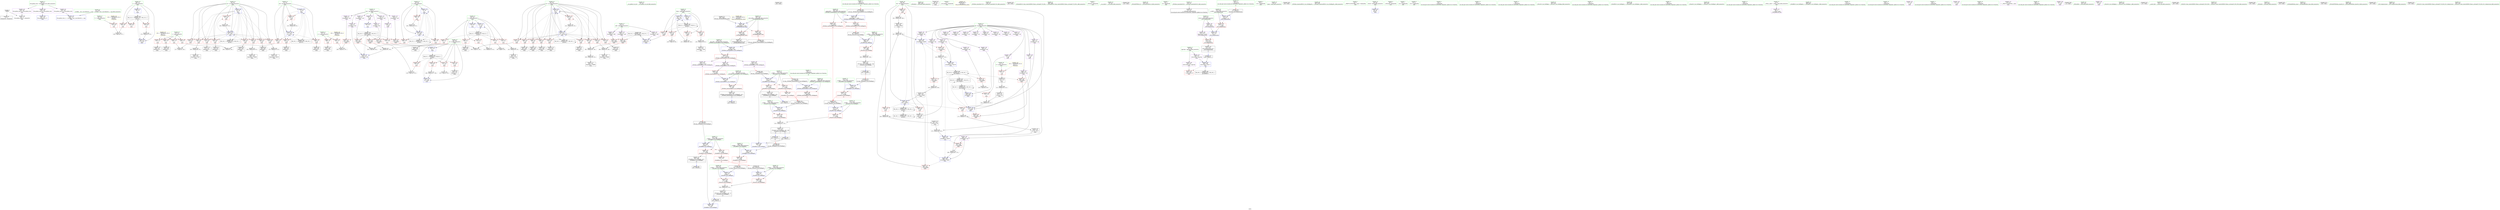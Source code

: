 digraph "SVFG" {
	label="SVFG";

	Node0x563e7c2233f0 [shape=record,color=grey,label="{NodeID: 0\nNullPtr}"];
	Node0x563e7c2233f0 -> Node0x563e7c228d70[style=solid];
	Node0x563e7c2233f0 -> Node0x563e7c235460[style=solid];
	Node0x563e7c235d80 [shape=record,color=blue,label="{NodeID: 277\n69\<--93\nt\<--\nmain\n}"];
	Node0x563e7c235d80 -> Node0x563e7c256b10[style=dashed];
	Node0x563e7c229ad0 [shape=record,color=red,label="{NodeID: 194\n182\<--77\n\<--i26\nmain\n}"];
	Node0x563e7c229ad0 -> Node0x563e7c241f40[style=solid];
	Node0x563e7c226a80 [shape=record,color=black,label="{NodeID: 111\n304\<--303\nidxprom97\<--add96\nmain\n}"];
	Node0x563e7c224d20 [shape=record,color=green,label="{NodeID: 28\n34\<--35\n__cxx_global_var_init\<--__cxx_global_var_init_field_insensitive\n}"];
	Node0x563e7c2731e0 [shape=record,color=black,label="{NodeID: 554\n336 = PHI()\n}"];
	Node0x563e7c237440 [shape=record,color=blue,label="{NodeID: 305\n488\<--487\n__a.addr\<--__a\n_ZStcoSt13_Ios_Fmtflags\n}"];
	Node0x563e7c237440 -> Node0x563e7c234b40[style=dashed];
	Node0x563e7c22b190 [shape=record,color=red,label="{NodeID: 222\n290\<--85\n\<--t63\nmain\n}"];
	Node0x563e7c22b190 -> Node0x563e7c23f3c0[style=solid];
	Node0x563e7c22cc40 [shape=record,color=purple,label="{NodeID: 139\n218\<--14\n\<--dp\nmain\n}"];
	Node0x563e7c22cc40 -> Node0x563e7c22b740[style=solid];
	Node0x563e7c227670 [shape=record,color=green,label="{NodeID: 56\n365\<--366\n_ZNSolsEe\<--_ZNSolsEe_field_insensitive\n}"];
	Node0x563e7c23fb40 [shape=record,color=grey,label="{NodeID: 416\n137 = Binary(136, 138, )\n}"];
	Node0x563e7c23fb40 -> Node0x563e7c235b10[style=solid];
	Node0x563e7c234730 [shape=record,color=red,label="{NodeID: 250\n449\<--448\n\<--_M_flags\n_ZNSt8ios_base4setfESt13_Ios_FmtflagsS0_\n}"];
	Node0x563e7c234730 -> Node0x563e7c237100[style=solid];
	Node0x563e7c22e390 [shape=record,color=purple,label="{NodeID: 167\n448\<--447\n_M_flags\<--this1\n_ZNSt8ios_base4setfESt13_Ios_FmtflagsS0_\n}"];
	Node0x563e7c22e390 -> Node0x563e7c234730[style=solid];
	Node0x563e7c228f70 [shape=record,color=black,label="{NodeID: 84\n58\<--90\nmain_ret\<--\nmain\n}"];
	Node0x563e7c222ad0 [shape=record,color=green,label="{NodeID: 1\n7\<--1\n__dso_handle\<--dummyObj\nGlob }"];
	Node0x563e7c25f2d0 [shape=record,color=yellow,style=double,label="{NodeID: 527\nRETMU(38V_2)\npts\{401 \}\nFun[_ZSt5fixedRSt8ios_base]}"];
	Node0x563e7c251c10 [shape=record,color=black,label="{NodeID: 444\nMR_6V_3 = PHI(MR_6V_5, MR_6V_2, )\npts\{64 \}\n}"];
	Node0x563e7c251c10 -> Node0x563e7c22ea10[style=dashed];
	Node0x563e7c251c10 -> Node0x563e7c22eae0[style=dashed];
	Node0x563e7c251c10 -> Node0x563e7c22ebb0[style=dashed];
	Node0x563e7c251c10 -> Node0x563e7c22ec80[style=dashed];
	Node0x563e7c251c10 -> Node0x563e7c235b10[style=dashed];
	Node0x563e7c251c10 -> Node0x563e7c251c10[style=dashed];
	Node0x563e7c235e50 [shape=record,color=blue,label="{NodeID: 278\n77\<--93\ni26\<--\nmain\n}"];
	Node0x563e7c235e50 -> Node0x563e7c229ad0[style=dashed];
	Node0x563e7c235e50 -> Node0x563e7c229ba0[style=dashed];
	Node0x563e7c235e50 -> Node0x563e7c229c70[style=dashed];
	Node0x563e7c235e50 -> Node0x563e7c229d40[style=dashed];
	Node0x563e7c235e50 -> Node0x563e7c236190[style=dashed];
	Node0x563e7c235e50 -> Node0x563e7c257010[style=dashed];
	Node0x563e7c229ba0 [shape=record,color=red,label="{NodeID: 195\n189\<--77\n\<--i26\nmain\n}"];
	Node0x563e7c229ba0 -> Node0x563e7c229450[style=solid];
	Node0x563e7c226b50 [shape=record,color=black,label="{NodeID: 112\n310\<--309\nconv100\<--\nmain\n}"];
	Node0x563e7c226b50 -> Node0x563e7c2310c0[style=solid];
	Node0x563e7c224e20 [shape=record,color=green,label="{NodeID: 29\n38\<--39\n_ZNSt8ios_base4InitC1Ev\<--_ZNSt8ios_base4InitC1Ev_field_insensitive\n}"];
	Node0x563e7c2732e0 [shape=record,color=black,label="{NodeID: 555\n340 = PHI()\n}"];
	Node0x563e7c237510 [shape=record,color=blue,label="{NodeID: 306\n497\<--495\n__a.addr\<--__a\n_ZStoRRSt13_Ios_FmtflagsS_\n}"];
	Node0x563e7c237510 -> Node0x563e7c234c10[style=dashed];
	Node0x563e7c237510 -> Node0x563e7c234ce0[style=dashed];
	Node0x563e7c22b260 [shape=record,color=red,label="{NodeID: 223\n309\<--85\n\<--t63\nmain\n}"];
	Node0x563e7c22b260 -> Node0x563e7c226b50[style=solid];
	Node0x563e7c22cd10 [shape=record,color=purple,label="{NodeID: 140\n221\<--14\n\<--dp\nmain\n}"];
	Node0x563e7c22cd10 -> Node0x563e7c236260[style=solid];
	Node0x563e7c227770 [shape=record,color=green,label="{NodeID: 57\n368\<--369\n_ZSt4endlIcSt11char_traitsIcEERSt13basic_ostreamIT_T0_ES6_\<--_ZSt4endlIcSt11char_traitsIcEERSt13basic_ostreamIT_T0_ES6__field_insensitive\n}"];
	Node0x563e7c23fcc0 [shape=record,color=grey,label="{NodeID: 417\n303 = Binary(302, 93, )\n}"];
	Node0x563e7c23fcc0 -> Node0x563e7c226a80[style=solid];
	Node0x563e7c234800 [shape=record,color=red,label="{NodeID: 251\n479\<--473\n\<--__a.addr\n_ZStaNRSt13_Ios_FmtflagsS_\n}"];
	Node0x563e7c234800 -> Node0x563e7c234a70[style=solid];
	Node0x563e7c22e460 [shape=record,color=purple,label="{NodeID: 168\n455\<--447\n_M_flags2\<--this1\n_ZNSt8ios_base4setfESt13_Ios_FmtflagsS0_\n|{<s0>18}}"];
	Node0x563e7c22e460:s0 -> Node0x563e7c274430[style=solid,color=red];
	Node0x563e7c229040 [shape=record,color=black,label="{NodeID: 85\n103\<--102\nidxprom\<--sub\nmain\n}"];
	Node0x563e7c222b60 [shape=record,color=green,label="{NodeID: 2\n17\<--1\n_ZSt3cin\<--dummyObj\nGlob }"];
	Node0x563e7c252110 [shape=record,color=black,label="{NodeID: 445\nMR_8V_3 = PHI(MR_8V_4, MR_8V_2, )\npts\{66 \}\n}"];
	Node0x563e7c252110 -> Node0x563e7c22ed50[style=dashed];
	Node0x563e7c252110 -> Node0x563e7c22ee20[style=dashed];
	Node0x563e7c252110 -> Node0x563e7c22eef0[style=dashed];
	Node0x563e7c252110 -> Node0x563e7c22efc0[style=dashed];
	Node0x563e7c252110 -> Node0x563e7c235cb0[style=dashed];
	Node0x563e7c235f20 [shape=record,color=blue,label="{NodeID: 279\n79\<--93\nj\<--\nmain\n}"];
	Node0x563e7c235f20 -> Node0x563e7c229e10[style=dashed];
	Node0x563e7c235f20 -> Node0x563e7c229ee0[style=dashed];
	Node0x563e7c235f20 -> Node0x563e7c229fb0[style=dashed];
	Node0x563e7c235f20 -> Node0x563e7c235f20[style=dashed];
	Node0x563e7c235f20 -> Node0x563e7c2360c0[style=dashed];
	Node0x563e7c235f20 -> Node0x563e7c257510[style=dashed];
	Node0x563e7c229c70 [shape=record,color=red,label="{NodeID: 196\n195\<--77\n\<--i26\nmain\n}"];
	Node0x563e7c229c70 -> Node0x563e7c229520[style=solid];
	Node0x563e7c226c20 [shape=record,color=black,label="{NodeID: 113\n312\<--311\nidxprom101\<--\nmain\n}"];
	Node0x563e7c224f20 [shape=record,color=green,label="{NodeID: 30\n44\<--45\n__cxa_atexit\<--__cxa_atexit_field_insensitive\n}"];
	Node0x563e7c2733e0 [shape=record,color=black,label="{NodeID: 556\n341 = PHI()\n}"];
	Node0x563e7c2375e0 [shape=record,color=blue,label="{NodeID: 307\n499\<--496\n__b.addr\<--__b\n_ZStoRRSt13_Ios_FmtflagsS_\n}"];
	Node0x563e7c2375e0 -> Node0x563e7c234db0[style=dashed];
	Node0x563e7c22b330 [shape=record,color=red,label="{NodeID: 224\n105\<--104\n\<--arrayidx\nmain\n}"];
	Node0x563e7c22b330 -> Node0x563e7c23f9c0[style=solid];
	Node0x563e7c22cde0 [shape=record,color=purple,label="{NodeID: 141\n240\<--14\narrayidx58\<--dp\nmain\n}"];
	Node0x563e7c227870 [shape=record,color=green,label="{NodeID: 58\n370\<--371\n_ZNSolsEPFRSoS_E\<--_ZNSolsEPFRSoS_E_field_insensitive\n}"];
	Node0x563e7c23fe40 [shape=record,color=grey,label="{NodeID: 418\n302 = Binary(297, 301, )\n}"];
	Node0x563e7c23fe40 -> Node0x563e7c23fcc0[style=solid];
	Node0x563e7c2348d0 [shape=record,color=red,label="{NodeID: 252\n483\<--473\n\<--__a.addr\n_ZStaNRSt13_Ios_FmtflagsS_\n}"];
	Node0x563e7c2348d0 -> Node0x563e7c22bcd0[style=solid];
	Node0x563e7c2348d0 -> Node0x563e7c237370[style=solid];
	Node0x563e7c22e530 [shape=record,color=purple,label="{NodeID: 169\n464\<--447\n_M_flags5\<--this1\n_ZNSt8ios_base4setfESt13_Ios_FmtflagsS0_\n|{<s0>20}}"];
	Node0x563e7c22e530:s0 -> Node0x563e7c2719d0[style=solid,color=red];
	Node0x563e7c229110 [shape=record,color=black,label="{NodeID: 86\n109\<--108\nidxprom1\<--\nmain\n}"];
	Node0x563e7c222e10 [shape=record,color=green,label="{NodeID: 3\n18\<--1\n.str\<--dummyObj\nGlob }"];
	Node0x563e7c252e20 [shape=record,color=black,label="{NodeID: 446\nMR_32V_2 = PHI(MR_32V_3, MR_32V_1, )\npts\{130000 \}\n}"];
	Node0x563e7c252e20 -> Node0x563e7c233a30[style=dashed];
	Node0x563e7c252e20 -> Node0x563e7c233bd0[style=dashed];
	Node0x563e7c252e20 -> Node0x563e7c235be0[style=dashed];
	Node0x563e7c235ff0 [shape=record,color=blue,label="{NodeID: 280\n200\<--202\narrayidx38\<--\nmain\n}"];
	Node0x563e7c235ff0 -> Node0x563e7c235ff0[style=dashed];
	Node0x563e7c235ff0 -> Node0x563e7c254310[style=dashed];
	Node0x563e7c229d40 [shape=record,color=red,label="{NodeID: 197\n209\<--77\n\<--i26\nmain\n}"];
	Node0x563e7c229d40 -> Node0x563e7c240d40[style=solid];
	Node0x563e7c226cf0 [shape=record,color=black,label="{NodeID: 114\n315\<--314\nidxprom103\<--\nmain\n}"];
	Node0x563e7c225020 [shape=record,color=green,label="{NodeID: 31\n43\<--49\n_ZNSt8ios_base4InitD1Ev\<--_ZNSt8ios_base4InitD1Ev_field_insensitive\n}"];
	Node0x563e7c225020 -> Node0x563e7c228e70[style=solid];
	Node0x563e7c2734e0 [shape=record,color=black,label="{NodeID: 557\n346 = PHI(411, )\n}"];
	Node0x563e7c2734e0 -> Node0x563e7c236a80[style=solid];
	Node0x563e7c25afd0 [shape=record,color=yellow,style=double,label="{NodeID: 474\n10V_1 = ENCHI(MR_10V_0)\npts\{68 \}\nFun[main]}"];
	Node0x563e7c25afd0 -> Node0x563e7c22f090[style=dashed];
	Node0x563e7c2376b0 [shape=record,color=blue,label="{NodeID: 308\n509\<--506\n\<--call\n_ZStoRRSt13_Ios_FmtflagsS_\n}"];
	Node0x563e7c22b400 [shape=record,color=red,label="{NodeID: 225\n119\<--118\n\<--\nmain\n}"];
	Node0x563e7c22b400 -> Node0x563e7c235a40[style=solid];
	Node0x563e7c22ceb0 [shape=record,color=purple,label="{NodeID: 142\n243\<--14\narrayidx60\<--dp\nmain\n}"];
	Node0x563e7c22ceb0 -> Node0x563e7c233800[style=solid];
	Node0x563e7c227970 [shape=record,color=green,label="{NodeID: 59\n400\<--401\n__base.addr\<--__base.addr_field_insensitive\n_ZSt5fixedRSt8ios_base\n}"];
	Node0x563e7c227970 -> Node0x563e7c233fe0[style=solid];
	Node0x563e7c227970 -> Node0x563e7c2340b0[style=solid];
	Node0x563e7c227970 -> Node0x563e7c236c20[style=solid];
	Node0x563e7c23ffc0 [shape=record,color=grey,label="{NodeID: 419\n307 = Binary(306, 292, )\n}"];
	Node0x563e7c23ffc0 -> Node0x563e7c236740[style=solid];
	Node0x563e7c2349a0 [shape=record,color=red,label="{NodeID: 253\n481\<--475\n\<--__b.addr\n_ZStaNRSt13_Ios_FmtflagsS_\n|{<s0>21}}"];
	Node0x563e7c2349a0:s0 -> Node0x563e7c271f60[style=solid,color=red];
	Node0x563e7c22e600 [shape=record,color=red,label="{NodeID: 170\n97\<--61\n\<--i\nmain\n}"];
	Node0x563e7c22e600 -> Node0x563e7c241ac0[style=solid];
	Node0x563e7c2291e0 [shape=record,color=black,label="{NodeID: 87\n131\<--130\nidxprom9\<--sub8\nmain\n}"];
	Node0x563e7c222ea0 [shape=record,color=green,label="{NodeID: 4\n20\<--1\n.str.1\<--dummyObj\nGlob }"];
	Node0x563e7c2360c0 [shape=record,color=blue,label="{NodeID: 281\n79\<--205\nj\<--inc40\nmain\n}"];
	Node0x563e7c2360c0 -> Node0x563e7c229e10[style=dashed];
	Node0x563e7c2360c0 -> Node0x563e7c229ee0[style=dashed];
	Node0x563e7c2360c0 -> Node0x563e7c229fb0[style=dashed];
	Node0x563e7c2360c0 -> Node0x563e7c235f20[style=dashed];
	Node0x563e7c2360c0 -> Node0x563e7c2360c0[style=dashed];
	Node0x563e7c2360c0 -> Node0x563e7c257510[style=dashed];
	Node0x563e7c229e10 [shape=record,color=red,label="{NodeID: 198\n188\<--79\n\<--j\nmain\n}"];
	Node0x563e7c229e10 -> Node0x563e7c2420c0[style=solid];
	Node0x563e7c226dc0 [shape=record,color=black,label="{NodeID: 115\n358\<--357\nidxprom120\<--\nmain\n}"];
	Node0x563e7c225120 [shape=record,color=green,label="{NodeID: 32\n56\<--57\nmain\<--main_field_insensitive\n}"];
	Node0x563e7c2736b0 [shape=record,color=black,label="{NodeID: 558\n354 = PHI()\n}"];
	Node0x563e7c237780 [shape=record,color=blue,label="{NodeID: 309\n515\<--513\n__a.addr\<--__a\n_ZStanSt13_Ios_FmtflagsS_\n}"];
	Node0x563e7c237780 -> Node0x563e7c234f50[style=dashed];
	Node0x563e7c22b4d0 [shape=record,color=red,label="{NodeID: 226\n133\<--132\n\<--arrayidx10\nmain\n}"];
	Node0x563e7c22b4d0 -> Node0x563e7c2414c0[style=solid];
	Node0x563e7c22cf80 [shape=record,color=purple,label="{NodeID: 143\n250\<--14\narrayidx65\<--dp\nmain\n}"];
	Node0x563e7c227a40 [shape=record,color=green,label="{NodeID: 60\n407\<--408\n_ZNSt8ios_base4setfESt13_Ios_FmtflagsS0_\<--_ZNSt8ios_base4setfESt13_Ios_FmtflagsS0__field_insensitive\n}"];
	Node0x563e7c240140 [shape=record,color=grey,label="{NodeID: 420\n523 = Binary(521, 522, )\n}"];
	Node0x563e7c240140 -> Node0x563e7c22bf40[style=solid];
	Node0x563e7c234a70 [shape=record,color=red,label="{NodeID: 254\n480\<--479\n\<--\n_ZStaNRSt13_Ios_FmtflagsS_\n|{<s0>21}}"];
	Node0x563e7c234a70:s0 -> Node0x563e7c271dc0[style=solid,color=red];
	Node0x563e7c22e6d0 [shape=record,color=red,label="{NodeID: 171\n101\<--61\n\<--i\nmain\n}"];
	Node0x563e7c22e6d0 -> Node0x563e7c240440[style=solid];
	Node0x563e7c2292b0 [shape=record,color=black,label="{NodeID: 88\n143\<--142\nidxprom12\<--\nmain\n}"];
	Node0x563e7c222f30 [shape=record,color=green,label="{NodeID: 5\n22\<--1\n__PRETTY_FUNCTION__.main\<--dummyObj\nGlob }"];
	Node0x563e7c236190 [shape=record,color=blue,label="{NodeID: 282\n77\<--210\ni26\<--inc43\nmain\n}"];
	Node0x563e7c236190 -> Node0x563e7c229ad0[style=dashed];
	Node0x563e7c236190 -> Node0x563e7c229ba0[style=dashed];
	Node0x563e7c236190 -> Node0x563e7c229c70[style=dashed];
	Node0x563e7c236190 -> Node0x563e7c229d40[style=dashed];
	Node0x563e7c236190 -> Node0x563e7c236190[style=dashed];
	Node0x563e7c236190 -> Node0x563e7c257010[style=dashed];
	Node0x563e7c229ee0 [shape=record,color=red,label="{NodeID: 199\n198\<--79\n\<--j\nmain\n}"];
	Node0x563e7c229ee0 -> Node0x563e7c2295f0[style=solid];
	Node0x563e7c22b990 [shape=record,color=black,label="{NodeID: 116\n361\<--360\nidxprom122\<--\nmain\n}"];
	Node0x563e7c225220 [shape=record,color=green,label="{NodeID: 33\n59\<--60\nretval\<--retval_field_insensitive\nmain\n}"];
	Node0x563e7c225220 -> Node0x563e7c235560[style=solid];
	Node0x563e7c273780 [shape=record,color=black,label="{NodeID: 559\n404 = PHI(432, )\n}"];
	Node0x563e7c25b190 [shape=record,color=yellow,style=double,label="{NodeID: 476\n14V_1 = ENCHI(MR_14V_0)\npts\{72 \}\nFun[main]}"];
	Node0x563e7c25b190 -> Node0x563e7c22f3d0[style=dashed];
	Node0x563e7c237850 [shape=record,color=blue,label="{NodeID: 310\n517\<--514\n__b.addr\<--__b\n_ZStanSt13_Ios_FmtflagsS_\n}"];
	Node0x563e7c237850 -> Node0x563e7c235020[style=dashed];
	Node0x563e7c22b5a0 [shape=record,color=red,label="{NodeID: 227\n167\<--166\n\<--arrayidx24\nmain\n}"];
	Node0x563e7c22b5a0 -> Node0x563e7c241dc0[style=solid];
	Node0x563e7c22d050 [shape=record,color=purple,label="{NodeID: 144\n253\<--14\narrayidx67\<--dp\nmain\n}"];
	Node0x563e7c22d050 -> Node0x563e7c233890[style=solid];
	Node0x563e7c227b40 [shape=record,color=green,label="{NodeID: 61\n413\<--414\nretval\<--retval_field_insensitive\n_ZSt12setprecisioni\n}"];
	Node0x563e7c227b40 -> Node0x563e7c22e1f0[style=solid];
	Node0x563e7c227b40 -> Node0x563e7c22e2c0[style=solid];
	Node0x563e7c2402c0 [shape=record,color=grey,label="{NodeID: 421\n114 = Binary(113, 93, )\n}"];
	Node0x563e7c2402c0 -> Node0x563e7c2358a0[style=solid];
	Node0x563e7c234b40 [shape=record,color=red,label="{NodeID: 255\n491\<--488\n\<--__a.addr\n_ZStcoSt13_Ios_Fmtflags\n}"];
	Node0x563e7c234b40 -> Node0x563e7c240bc0[style=solid];
	Node0x563e7c22e7a0 [shape=record,color=red,label="{NodeID: 172\n106\<--61\n\<--i\nmain\n}"];
	Node0x563e7c22e7a0 -> Node0x563e7c23f9c0[style=solid];
	Node0x563e7c229380 [shape=record,color=black,label="{NodeID: 89\n165\<--164\nidxprom23\<--\nmain\n}"];
	Node0x563e7c222fc0 [shape=record,color=green,label="{NodeID: 6\n24\<--1\n_ZSt4cout\<--dummyObj\nGlob }"];
	Node0x563e7c236260 [shape=record,color=blue,label="{NodeID: 283\n221\<--220\n\<--add46\nmain\n}"];
	Node0x563e7c236260 -> Node0x563e7c233f10[style=dashed];
	Node0x563e7c236260 -> Node0x563e7c258910[style=dashed];
	Node0x563e7c236260 -> Node0x563e7c259d10[style=dashed];
	Node0x563e7c229fb0 [shape=record,color=red,label="{NodeID: 200\n204\<--79\n\<--j\nmain\n}"];
	Node0x563e7c229fb0 -> Node0x563e7c241040[style=solid];
	Node0x563e7c22ba60 [shape=record,color=black,label="{NodeID: 117\n398\<--409\n_ZSt5fixedRSt8ios_base_ret\<--\n_ZSt5fixedRSt8ios_base\n}"];
	Node0x563e7c2252f0 [shape=record,color=green,label="{NodeID: 34\n61\<--62\ni\<--i_field_insensitive\nmain\n}"];
	Node0x563e7c2252f0 -> Node0x563e7c22e600[style=solid];
	Node0x563e7c2252f0 -> Node0x563e7c22e6d0[style=solid];
	Node0x563e7c2252f0 -> Node0x563e7c22e7a0[style=solid];
	Node0x563e7c2252f0 -> Node0x563e7c22e870[style=solid];
	Node0x563e7c2252f0 -> Node0x563e7c22e940[style=solid];
	Node0x563e7c2252f0 -> Node0x563e7c235700[style=solid];
	Node0x563e7c2252f0 -> Node0x563e7c2358a0[style=solid];
	Node0x563e7c273890 [shape=record,color=black,label="{NodeID: 560\n452 = PHI(486, )\n|{<s0>18}}"];
	Node0x563e7c273890:s0 -> Node0x563e7c274570[style=solid,color=red];
	Node0x563e7c25b270 [shape=record,color=yellow,style=double,label="{NodeID: 477\n16V_1 = ENCHI(MR_16V_0)\npts\{74 \}\nFun[main]}"];
	Node0x563e7c25b270 -> Node0x563e7c22f4a0[style=dashed];
	Node0x563e7c25b270 -> Node0x563e7c22f570[style=dashed];
	Node0x563e7c25b270 -> Node0x563e7c22f640[style=dashed];
	Node0x563e7c25b270 -> Node0x563e7c22f710[style=dashed];
	Node0x563e7c237920 [shape=record,color=blue,label="{NodeID: 311\n528\<--526\n__a.addr\<--__a\n_ZStorSt13_Ios_FmtflagsS_\n}"];
	Node0x563e7c237920 -> Node0x563e7c2350f0[style=dashed];
	Node0x563e7c22b670 [shape=record,color=red,label="{NodeID: 228\n192\<--191\n\<--arrayidx32\nmain\n}"];
	Node0x563e7c22b670 -> Node0x563e7c2420c0[style=solid];
	Node0x563e7c22d120 [shape=record,color=purple,label="{NodeID: 145\n265\<--14\narrayidx73\<--dp\nmain\n}"];
	Node0x563e7c227c10 [shape=record,color=green,label="{NodeID: 62\n415\<--416\n__n.addr\<--__n.addr_field_insensitive\n_ZSt12setprecisioni\n}"];
	Node0x563e7c227c10 -> Node0x563e7c234180[style=solid];
	Node0x563e7c227c10 -> Node0x563e7c236cf0[style=solid];
	Node0x563e7c240440 [shape=record,color=grey,label="{NodeID: 422\n102 = Binary(101, 93, )\n}"];
	Node0x563e7c240440 -> Node0x563e7c229040[style=solid];
	Node0x563e7c234c10 [shape=record,color=red,label="{NodeID: 256\n503\<--497\n\<--__a.addr\n_ZStoRRSt13_Ios_FmtflagsS_\n}"];
	Node0x563e7c234c10 -> Node0x563e7c234e80[style=solid];
	Node0x563e7c22e870 [shape=record,color=red,label="{NodeID: 173\n108\<--61\n\<--i\nmain\n}"];
	Node0x563e7c22e870 -> Node0x563e7c229110[style=solid];
	Node0x563e7c229450 [shape=record,color=black,label="{NodeID: 90\n190\<--189\nidxprom31\<--\nmain\n}"];
	Node0x563e7c223890 [shape=record,color=green,label="{NodeID: 7\n25\<--1\n.str.2\<--dummyObj\nGlob }"];
	Node0x563e7c236330 [shape=record,color=blue,label="{NodeID: 284\n81\<--93\ni47\<--\nmain\n}"];
	Node0x563e7c236330 -> Node0x563e7c22a080[style=dashed];
	Node0x563e7c236330 -> Node0x563e7c22a150[style=dashed];
	Node0x563e7c236330 -> Node0x563e7c22a220[style=dashed];
	Node0x563e7c236330 -> Node0x563e7c22a2f0[style=dashed];
	Node0x563e7c236330 -> Node0x563e7c22a3c0[style=dashed];
	Node0x563e7c236330 -> Node0x563e7c22a490[style=dashed];
	Node0x563e7c236330 -> Node0x563e7c22a560[style=dashed];
	Node0x563e7c236330 -> Node0x563e7c22a630[style=dashed];
	Node0x563e7c236330 -> Node0x563e7c22a700[style=dashed];
	Node0x563e7c236330 -> Node0x563e7c2369b0[style=dashed];
	Node0x563e7c236330 -> Node0x563e7c257a10[style=dashed];
	Node0x563e7c22a080 [shape=record,color=red,label="{NodeID: 201\n225\<--81\n\<--i47\nmain\n}"];
	Node0x563e7c22a080 -> Node0x563e7c2411c0[style=solid];
	Node0x563e7c22bb30 [shape=record,color=black,label="{NodeID: 118\n411\<--422\n_ZSt12setprecisioni_ret\<--\n_ZSt12setprecisioni\n|{<s0>12}}"];
	Node0x563e7c22bb30:s0 -> Node0x563e7c2734e0[style=solid,color=blue];
	Node0x563e7c2253c0 [shape=record,color=green,label="{NodeID: 35\n63\<--64\ntemp\<--temp_field_insensitive\nmain\n}"];
	Node0x563e7c2253c0 -> Node0x563e7c22ea10[style=solid];
	Node0x563e7c2253c0 -> Node0x563e7c22eae0[style=solid];
	Node0x563e7c2253c0 -> Node0x563e7c22ebb0[style=solid];
	Node0x563e7c2253c0 -> Node0x563e7c22ec80[style=solid];
	Node0x563e7c2253c0 -> Node0x563e7c235970[style=solid];
	Node0x563e7c2253c0 -> Node0x563e7c235b10[style=solid];
	Node0x563e7c273a30 [shape=record,color=black,label="{NodeID: 561\n456 = PHI(470, )\n}"];
	Node0x563e7c25b350 [shape=record,color=yellow,style=double,label="{NodeID: 478\n18V_1 = ENCHI(MR_18V_0)\npts\{76 \}\nFun[main]}"];
	Node0x563e7c25b350 -> Node0x563e7c229930[style=dashed];
	Node0x563e7c25b350 -> Node0x563e7c229a00[style=dashed];
	Node0x563e7c2379f0 [shape=record,color=blue,label="{NodeID: 312\n530\<--527\n__b.addr\<--__b\n_ZStorSt13_Ios_FmtflagsS_\n}"];
	Node0x563e7c2379f0 -> Node0x563e7c2351c0[style=dashed];
	Node0x563e7c22b740 [shape=record,color=red,label="{NodeID: 229\n219\<--218\n\<--\nmain\n}"];
	Node0x563e7c22b740 -> Node0x563e7c23f240[style=solid];
	Node0x563e7c22d1f0 [shape=record,color=purple,label="{NodeID: 146\n268\<--14\narrayidx75\<--dp\nmain\n}"];
	Node0x563e7c22d1f0 -> Node0x563e7c233960[style=solid];
	Node0x563e7c22d1f0 -> Node0x563e7c2365a0[style=solid];
	Node0x563e7c227ce0 [shape=record,color=green,label="{NodeID: 63\n436\<--437\nthis.addr\<--this.addr_field_insensitive\n_ZNSt8ios_base4setfESt13_Ios_FmtflagsS0_\n}"];
	Node0x563e7c227ce0 -> Node0x563e7c234320[style=solid];
	Node0x563e7c227ce0 -> Node0x563e7c236e90[style=solid];
	Node0x563e7c2405c0 [shape=record,color=grey,label="{NodeID: 423\n255 = Binary(254, 246, )\n}"];
	Node0x563e7c2405c0 -> Node0x563e7c226190[style=solid];
	Node0x563e7c234ce0 [shape=record,color=red,label="{NodeID: 257\n509\<--497\n\<--__a.addr\n_ZStoRRSt13_Ios_FmtflagsS_\n}"];
	Node0x563e7c234ce0 -> Node0x563e7c22be70[style=solid];
	Node0x563e7c234ce0 -> Node0x563e7c2376b0[style=solid];
	Node0x563e7c22e940 [shape=record,color=red,label="{NodeID: 174\n113\<--61\n\<--i\nmain\n}"];
	Node0x563e7c22e940 -> Node0x563e7c2402c0[style=solid];
	Node0x563e7c229520 [shape=record,color=black,label="{NodeID: 91\n196\<--195\nidxprom35\<--\nmain\n}"];
	Node0x563e7c223920 [shape=record,color=green,label="{NodeID: 8\n27\<--1\n.str.3\<--dummyObj\nGlob }"];
	Node0x563e7c254310 [shape=record,color=black,label="{NodeID: 451\nMR_34V_3 = PHI(MR_34V_4, MR_34V_2, )\npts\{160000 \}\n}"];
	Node0x563e7c254310 -> Node0x563e7c22b740[style=dashed];
	Node0x563e7c254310 -> Node0x563e7c235ff0[style=dashed];
	Node0x563e7c254310 -> Node0x563e7c236260[style=dashed];
	Node0x563e7c254310 -> Node0x563e7c254310[style=dashed];
	Node0x563e7c236400 [shape=record,color=blue,label="{NodeID: 285\n83\<--93\nj51\<--\nmain\n}"];
	Node0x563e7c236400 -> Node0x563e7c22a7d0[style=dashed];
	Node0x563e7c236400 -> Node0x563e7c22a8a0[style=dashed];
	Node0x563e7c236400 -> Node0x563e7c22a970[style=dashed];
	Node0x563e7c236400 -> Node0x563e7c22aa40[style=dashed];
	Node0x563e7c236400 -> Node0x563e7c22ab10[style=dashed];
	Node0x563e7c236400 -> Node0x563e7c22abe0[style=dashed];
	Node0x563e7c236400 -> Node0x563e7c22acb0[style=dashed];
	Node0x563e7c236400 -> Node0x563e7c22ad80[style=dashed];
	Node0x563e7c236400 -> Node0x563e7c22ae50[style=dashed];
	Node0x563e7c236400 -> Node0x563e7c22af20[style=dashed];
	Node0x563e7c236400 -> Node0x563e7c236400[style=dashed];
	Node0x563e7c236400 -> Node0x563e7c2368e0[style=dashed];
	Node0x563e7c236400 -> Node0x563e7c257f10[style=dashed];
	Node0x563e7c22a150 [shape=record,color=red,label="{NodeID: 202\n232\<--81\n\<--i47\nmain\n}"];
	Node0x563e7c22a150 -> Node0x563e7c229860[style=solid];
	Node0x563e7c22bc00 [shape=record,color=black,label="{NodeID: 119\n432\<--468\n_ZNSt8ios_base4setfESt13_Ios_FmtflagsS0__ret\<--\n_ZNSt8ios_base4setfESt13_Ios_FmtflagsS0_\n|{<s0>16}}"];
	Node0x563e7c22bc00:s0 -> Node0x563e7c273780[style=solid,color=blue];
	Node0x563e7c225490 [shape=record,color=green,label="{NodeID: 36\n65\<--66\ni3\<--i3_field_insensitive\nmain\n}"];
	Node0x563e7c225490 -> Node0x563e7c22ed50[style=solid];
	Node0x563e7c225490 -> Node0x563e7c22ee20[style=solid];
	Node0x563e7c225490 -> Node0x563e7c22eef0[style=solid];
	Node0x563e7c225490 -> Node0x563e7c22efc0[style=solid];
	Node0x563e7c225490 -> Node0x563e7c235a40[style=solid];
	Node0x563e7c225490 -> Node0x563e7c235cb0[style=solid];
	Node0x563e7c273b40 [shape=record,color=black,label="{NodeID: 562\n461 = PHI(512, )\n|{<s0>20}}"];
	Node0x563e7c273b40:s0 -> Node0x563e7c271b10[style=solid,color=red];
	Node0x563e7c22b810 [shape=record,color=red,label="{NodeID: 230\n235\<--234\n\<--arrayidx54\nmain\n}"];
	Node0x563e7c22b810 -> Node0x563e7c241640[style=solid];
	Node0x563e7c22d2c0 [shape=record,color=purple,label="{NodeID: 147\n278\<--14\narrayidx81\<--dp\nmain\n}"];
	Node0x563e7c227db0 [shape=record,color=green,label="{NodeID: 64\n438\<--439\n__fmtfl.addr\<--__fmtfl.addr_field_insensitive\n_ZNSt8ios_base4setfESt13_Ios_FmtflagsS0_\n}"];
	Node0x563e7c227db0 -> Node0x563e7c2343f0[style=solid];
	Node0x563e7c227db0 -> Node0x563e7c236f60[style=solid];
	Node0x563e7c240740 [shape=record,color=grey,label="{NodeID: 424\n259 = Binary(258, 260, )\n}"];
	Node0x563e7c240740 -> Node0x563e7c226260[style=solid];
	Node0x563e7c234db0 [shape=record,color=red,label="{NodeID: 258\n505\<--499\n\<--__b.addr\n_ZStoRRSt13_Ios_FmtflagsS_\n|{<s0>22}}"];
	Node0x563e7c234db0:s0 -> Node0x563e7c2742f0[style=solid,color=red];
	Node0x563e7c22ea10 [shape=record,color=red,label="{NodeID: 175\n125\<--63\n\<--temp\nmain\n}"];
	Node0x563e7c22ea10 -> Node0x563e7c2417c0[style=solid];
	Node0x563e7c2295f0 [shape=record,color=black,label="{NodeID: 92\n199\<--198\nidxprom37\<--\nmain\n}"];
	Node0x563e7c223a20 [shape=record,color=green,label="{NodeID: 9\n30\<--1\n\<--dummyObj\nCan only get source location for instruction, argument, global var or function.}"];
	Node0x563e7c2364d0 [shape=record,color=blue,label="{NodeID: 286\n85\<--256\nt63\<--conv69\nmain\n}"];
	Node0x563e7c2364d0 -> Node0x563e7c22aff0[style=dashed];
	Node0x563e7c2364d0 -> Node0x563e7c22b0c0[style=dashed];
	Node0x563e7c2364d0 -> Node0x563e7c22b190[style=dashed];
	Node0x563e7c2364d0 -> Node0x563e7c22b260[style=dashed];
	Node0x563e7c2364d0 -> Node0x563e7c259810[style=dashed];
	Node0x563e7c22a220 [shape=record,color=red,label="{NodeID: 203\n238\<--81\n\<--i47\nmain\n}"];
	Node0x563e7c22a220 -> Node0x563e7c225e50[style=solid];
	Node0x563e7c22bcd0 [shape=record,color=black,label="{NodeID: 120\n470\<--483\n_ZStaNRSt13_Ios_FmtflagsS__ret\<--\n_ZStaNRSt13_Ios_FmtflagsS_\n|{<s0>18}}"];
	Node0x563e7c22bcd0:s0 -> Node0x563e7c273a30[style=solid,color=blue];
	Node0x563e7c225560 [shape=record,color=green,label="{NodeID: 37\n67\<--68\nT\<--T_field_insensitive\nmain\n}"];
	Node0x563e7c225560 -> Node0x563e7c22f090[style=solid];
	Node0x563e7c273d40 [shape=record,color=black,label="{NodeID: 563\n465 = PHI(494, )\n}"];
	Node0x563e7c233800 [shape=record,color=red,label="{NodeID: 231\n244\<--243\n\<--arrayidx60\nmain\n}"];
	Node0x563e7c233800 -> Node0x563e7c241340[style=solid];
	Node0x563e7c22d390 [shape=record,color=purple,label="{NodeID: 148\n286\<--14\narrayidx86\<--dp\nmain\n}"];
	Node0x563e7c22d390 -> Node0x563e7c233b00[style=solid];
	Node0x563e7c22d390 -> Node0x563e7c236670[style=solid];
	Node0x563e7c227e80 [shape=record,color=green,label="{NodeID: 65\n440\<--441\n__mask.addr\<--__mask.addr_field_insensitive\n_ZNSt8ios_base4setfESt13_Ios_FmtflagsS0_\n}"];
	Node0x563e7c227e80 -> Node0x563e7c2344c0[style=solid];
	Node0x563e7c227e80 -> Node0x563e7c234590[style=solid];
	Node0x563e7c227e80 -> Node0x563e7c237030[style=solid];
	Node0x563e7c2408c0 [shape=record,color=grey,label="{NodeID: 425\n263 = Binary(262, 93, )\n}"];
	Node0x563e7c2408c0 -> Node0x563e7c226330[style=solid];
	Node0x563e7c234e80 [shape=record,color=red,label="{NodeID: 259\n504\<--503\n\<--\n_ZStoRRSt13_Ios_FmtflagsS_\n|{<s0>22}}"];
	Node0x563e7c234e80:s0 -> Node0x563e7c2741b0[style=solid,color=red];
	Node0x563e7c22eae0 [shape=record,color=red,label="{NodeID: 176\n129\<--63\n\<--temp\nmain\n}"];
	Node0x563e7c22eae0 -> Node0x563e7c2316c0[style=solid];
	Node0x563e7c2296c0 [shape=record,color=black,label="{NodeID: 93\n214\<--213\nconv\<--\nmain\n}"];
	Node0x563e7c2296c0 -> Node0x563e7c2313c0[style=solid];
	Node0x563e7c223b20 [shape=record,color=green,label="{NodeID: 10\n90\<--1\n\<--dummyObj\nCan only get source location for instruction, argument, global var or function.}"];
	Node0x563e7c254d10 [shape=record,color=black,label="{NodeID: 453\nMR_4V_3 = PHI(MR_4V_4, MR_4V_2, )\npts\{62 \}\n}"];
	Node0x563e7c254d10 -> Node0x563e7c22e600[style=dashed];
	Node0x563e7c254d10 -> Node0x563e7c22e6d0[style=dashed];
	Node0x563e7c254d10 -> Node0x563e7c22e7a0[style=dashed];
	Node0x563e7c254d10 -> Node0x563e7c22e870[style=dashed];
	Node0x563e7c254d10 -> Node0x563e7c22e940[style=dashed];
	Node0x563e7c254d10 -> Node0x563e7c2358a0[style=dashed];
	Node0x563e7c2365a0 [shape=record,color=blue,label="{NodeID: 287\n268\<--270\narrayidx75\<--add76\nmain\n}"];
	Node0x563e7c2365a0 -> Node0x563e7c233b00[style=dashed];
	Node0x563e7c2365a0 -> Node0x563e7c236670[style=dashed];
	Node0x563e7c22a2f0 [shape=record,color=red,label="{NodeID: 204\n248\<--81\n\<--i47\nmain\n}"];
	Node0x563e7c22a2f0 -> Node0x563e7c225ff0[style=solid];
	Node0x563e7c22bda0 [shape=record,color=black,label="{NodeID: 121\n486\<--492\n_ZStcoSt13_Ios_Fmtflags_ret\<--neg\n_ZStcoSt13_Ios_Fmtflags\n|{<s0>17}}"];
	Node0x563e7c22bda0:s0 -> Node0x563e7c273890[style=solid,color=blue];
	Node0x563e7c225630 [shape=record,color=green,label="{NodeID: 38\n69\<--70\nt\<--t_field_insensitive\nmain\n}"];
	Node0x563e7c225630 -> Node0x563e7c22f160[style=solid];
	Node0x563e7c225630 -> Node0x563e7c22f230[style=solid];
	Node0x563e7c225630 -> Node0x563e7c22f300[style=solid];
	Node0x563e7c225630 -> Node0x563e7c235d80[style=solid];
	Node0x563e7c225630 -> Node0x563e7c236b50[style=solid];
	Node0x563e7c273e50 [shape=record,color=black,label="{NodeID: 564\n482 = PHI(512, )\n}"];
	Node0x563e7c273e50 -> Node0x563e7c237370[style=solid];
	Node0x563e7c233890 [shape=record,color=red,label="{NodeID: 232\n254\<--253\n\<--arrayidx67\nmain\n}"];
	Node0x563e7c233890 -> Node0x563e7c2405c0[style=solid];
	Node0x563e7c22d460 [shape=record,color=purple,label="{NodeID: 149\n296\<--14\narrayidx92\<--dp\nmain\n}"];
	Node0x563e7c227f50 [shape=record,color=green,label="{NodeID: 66\n442\<--443\n__old\<--__old_field_insensitive\n_ZNSt8ios_base4setfESt13_Ios_FmtflagsS0_\n}"];
	Node0x563e7c227f50 -> Node0x563e7c234660[style=solid];
	Node0x563e7c227f50 -> Node0x563e7c237100[style=solid];
	Node0x563e7c240a40 [shape=record,color=grey,label="{NodeID: 426\n374 = Binary(373, 93, )\n}"];
	Node0x563e7c240a40 -> Node0x563e7c236b50[style=solid];
	Node0x563e7c234f50 [shape=record,color=red,label="{NodeID: 260\n521\<--515\n\<--__a.addr\n_ZStanSt13_Ios_FmtflagsS_\n}"];
	Node0x563e7c234f50 -> Node0x563e7c240140[style=solid];
	Node0x563e7c22ebb0 [shape=record,color=red,label="{NodeID: 177\n136\<--63\n\<--temp\nmain\n}"];
	Node0x563e7c22ebb0 -> Node0x563e7c23fb40[style=solid];
	Node0x563e7c229790 [shape=record,color=black,label="{NodeID: 94\n217\<--215\nconv45\<--mul\nmain\n}"];
	Node0x563e7c229790 -> Node0x563e7c23f240[style=solid];
	Node0x563e7c223c20 [shape=record,color=green,label="{NodeID: 11\n93\<--1\n\<--dummyObj\nCan only get source location for instruction, argument, global var or function.}"];
	Node0x563e7c255210 [shape=record,color=black,label="{NodeID: 454\nMR_30V_3 = PHI(MR_30V_4, MR_30V_2, )\npts\{110000 \}\n}"];
	Node0x563e7c255210 -> Node0x563e7c22b330[style=dashed];
	Node0x563e7c255210 -> Node0x563e7c22b400[style=dashed];
	Node0x563e7c255210 -> Node0x563e7c22b4d0[style=dashed];
	Node0x563e7c255210 -> Node0x563e7c22b5a0[style=dashed];
	Node0x563e7c255210 -> Node0x563e7c22b670[style=dashed];
	Node0x563e7c255210 -> Node0x563e7c22b810[style=dashed];
	Node0x563e7c255210 -> Node0x563e7c2357d0[style=dashed];
	Node0x563e7c236670 [shape=record,color=blue,label="{NodeID: 288\n286\<--288\narrayidx86\<--add87\nmain\n}"];
	Node0x563e7c236670 -> Node0x563e7c233ca0[style=dashed];
	Node0x563e7c236670 -> Node0x563e7c236740[style=dashed];
	Node0x563e7c22a3c0 [shape=record,color=red,label="{NodeID: 205\n262\<--81\n\<--i47\nmain\n}"];
	Node0x563e7c22a3c0 -> Node0x563e7c2408c0[style=solid];
	Node0x563e7c22be70 [shape=record,color=black,label="{NodeID: 122\n494\<--509\n_ZStoRRSt13_Ios_FmtflagsS__ret\<--\n_ZStoRRSt13_Ios_FmtflagsS_\n|{<s0>20}}"];
	Node0x563e7c22be70:s0 -> Node0x563e7c273d40[style=solid,color=blue];
	Node0x563e7c225700 [shape=record,color=green,label="{NodeID: 39\n71\<--72\nb\<--b_field_insensitive\nmain\n}"];
	Node0x563e7c225700 -> Node0x563e7c22f3d0[style=solid];
	Node0x563e7c273f60 [shape=record,color=black,label="{NodeID: 565\n506 = PHI(525, )\n}"];
	Node0x563e7c273f60 -> Node0x563e7c2376b0[style=solid];
	Node0x563e7c233960 [shape=record,color=red,label="{NodeID: 233\n269\<--268\n\<--arrayidx75\nmain\n}"];
	Node0x563e7c233960 -> Node0x563e7c231240[style=solid];
	Node0x563e7c22d530 [shape=record,color=purple,label="{NodeID: 150\n305\<--14\narrayidx98\<--dp\nmain\n}"];
	Node0x563e7c22d530 -> Node0x563e7c233ca0[style=solid];
	Node0x563e7c22d530 -> Node0x563e7c236740[style=solid];
	Node0x563e7c228020 [shape=record,color=green,label="{NodeID: 67\n453\<--454\n_ZStcoSt13_Ios_Fmtflags\<--_ZStcoSt13_Ios_Fmtflags_field_insensitive\n}"];
	Node0x563e7c240bc0 [shape=record,color=grey,label="{NodeID: 427\n492 = Binary(491, 138, )\n}"];
	Node0x563e7c240bc0 -> Node0x563e7c22bda0[style=solid];
	Node0x563e7c235020 [shape=record,color=red,label="{NodeID: 261\n522\<--517\n\<--__b.addr\n_ZStanSt13_Ios_FmtflagsS_\n}"];
	Node0x563e7c235020 -> Node0x563e7c240140[style=solid];
	Node0x563e7c22ec80 [shape=record,color=red,label="{NodeID: 178\n141\<--63\n\<--temp\nmain\n}"];
	Node0x563e7c22ec80 -> Node0x563e7c235be0[style=solid];
	Node0x563e7c229860 [shape=record,color=black,label="{NodeID: 95\n233\<--232\nidxprom53\<--\nmain\n}"];
	Node0x563e7c223d20 [shape=record,color=green,label="{NodeID: 12\n95\<--1\n\<--dummyObj\nCan only get source location for instruction, argument, global var or function.}"];
	Node0x563e7c270720 [shape=record,color=black,label="{NodeID: 538\n433 = PHI(403, )\n0th arg _ZNSt8ios_base4setfESt13_Ios_FmtflagsS0_ }"];
	Node0x563e7c270720 -> Node0x563e7c236e90[style=solid];
	Node0x563e7c236740 [shape=record,color=blue,label="{NodeID: 289\n305\<--307\narrayidx98\<--add99\nmain\n}"];
	Node0x563e7c236740 -> Node0x563e7c233d70[style=dashed];
	Node0x563e7c236740 -> Node0x563e7c236810[style=dashed];
	Node0x563e7c22a490 [shape=record,color=red,label="{NodeID: 206\n275\<--81\n\<--i47\nmain\n}"];
	Node0x563e7c22a490 -> Node0x563e7c230f40[style=solid];
	Node0x563e7c22bf40 [shape=record,color=black,label="{NodeID: 123\n512\<--523\n_ZStanSt13_Ios_FmtflagsS__ret\<--and\n_ZStanSt13_Ios_FmtflagsS_\n|{<s0>19|<s1>21}}"];
	Node0x563e7c22bf40:s0 -> Node0x563e7c273b40[style=solid,color=blue];
	Node0x563e7c22bf40:s1 -> Node0x563e7c273e50[style=solid,color=blue];
	Node0x563e7c2257d0 [shape=record,color=green,label="{NodeID: 40\n73\<--74\nl\<--l_field_insensitive\nmain\n}"];
	Node0x563e7c2257d0 -> Node0x563e7c22f4a0[style=solid];
	Node0x563e7c2257d0 -> Node0x563e7c22f570[style=solid];
	Node0x563e7c2257d0 -> Node0x563e7c22f640[style=solid];
	Node0x563e7c2257d0 -> Node0x563e7c22f710[style=solid];
	Node0x563e7c274070 [shape=record,color=black,label="{NodeID: 566\n487 = PHI(451, )\n0th arg _ZStcoSt13_Ios_Fmtflags }"];
	Node0x563e7c274070 -> Node0x563e7c237440[style=solid];
	Node0x563e7c233a30 [shape=record,color=red,label="{NodeID: 234\n283\<--282\n\<--arrayidx83\nmain\n}"];
	Node0x563e7c233a30 -> Node0x563e7c231540[style=solid];
	Node0x563e7c22d600 [shape=record,color=purple,label="{NodeID: 151\n313\<--14\narrayidx102\<--dp\nmain\n}"];
	Node0x563e7c228120 [shape=record,color=green,label="{NodeID: 68\n457\<--458\n_ZStaNRSt13_Ios_FmtflagsS_\<--_ZStaNRSt13_Ios_FmtflagsS__field_insensitive\n}"];
	Node0x563e7c240d40 [shape=record,color=grey,label="{NodeID: 428\n210 = Binary(209, 93, )\n}"];
	Node0x563e7c240d40 -> Node0x563e7c236190[style=solid];
	Node0x563e7c2350f0 [shape=record,color=red,label="{NodeID: 262\n534\<--528\n\<--__a.addr\n_ZStorSt13_Ios_FmtflagsS_\n}"];
	Node0x563e7c2350f0 -> Node0x563e7c240ec0[style=solid];
	Node0x563e7c22ed50 [shape=record,color=red,label="{NodeID: 179\n122\<--65\n\<--i3\nmain\n}"];
	Node0x563e7c22ed50 -> Node0x563e7c241c40[style=solid];
	Node0x563e7c225e50 [shape=record,color=black,label="{NodeID: 96\n239\<--238\nidxprom57\<--\nmain\n}"];
	Node0x563e7c223e20 [shape=record,color=green,label="{NodeID: 13\n99\<--1\n\<--dummyObj\nCan only get source location for instruction, argument, global var or function.}"];
	Node0x563e7c270510 [shape=record,color=black,label="{NodeID: 539\n434 = PHI(405, )\n1st arg _ZNSt8ios_base4setfESt13_Ios_FmtflagsS0_ }"];
	Node0x563e7c270510 -> Node0x563e7c236f60[style=solid];
	Node0x563e7c236810 [shape=record,color=blue,label="{NodeID: 290\n316\<--318\narrayidx104\<--sub105\nmain\n}"];
	Node0x563e7c236810 -> Node0x563e7c259d10[style=dashed];
	Node0x563e7c22a560 [shape=record,color=red,label="{NodeID: 207\n293\<--81\n\<--i47\nmain\n}"];
	Node0x563e7c22a560 -> Node0x563e7c23f540[style=solid];
	Node0x563e7c22c010 [shape=record,color=black,label="{NodeID: 124\n525\<--536\n_ZStorSt13_Ios_FmtflagsS__ret\<--or\n_ZStorSt13_Ios_FmtflagsS_\n|{<s0>22}}"];
	Node0x563e7c22c010:s0 -> Node0x563e7c273f60[style=solid,color=blue];
	Node0x563e7c2258a0 [shape=record,color=green,label="{NodeID: 41\n75\<--76\nn\<--n_field_insensitive\nmain\n}"];
	Node0x563e7c2258a0 -> Node0x563e7c229930[style=solid];
	Node0x563e7c2258a0 -> Node0x563e7c229a00[style=solid];
	Node0x563e7c2741b0 [shape=record,color=black,label="{NodeID: 567\n526 = PHI(504, )\n0th arg _ZStorSt13_Ios_FmtflagsS_ }"];
	Node0x563e7c2741b0 -> Node0x563e7c237920[style=solid];
	Node0x563e7c230c40 [shape=record,color=grey,label="{NodeID: 401\n323 = Binary(322, 93, )\n}"];
	Node0x563e7c230c40 -> Node0x563e7c2368e0[style=solid];
	Node0x563e7c233b00 [shape=record,color=red,label="{NodeID: 235\n287\<--286\n\<--arrayidx86\nmain\n}"];
	Node0x563e7c233b00 -> Node0x563e7c23f6c0[style=solid];
	Node0x563e7c22d6d0 [shape=record,color=purple,label="{NodeID: 152\n316\<--14\narrayidx104\<--dp\nmain\n}"];
	Node0x563e7c22d6d0 -> Node0x563e7c233d70[style=solid];
	Node0x563e7c22d6d0 -> Node0x563e7c236810[style=solid];
	Node0x563e7c228220 [shape=record,color=green,label="{NodeID: 69\n462\<--463\n_ZStanSt13_Ios_FmtflagsS_\<--_ZStanSt13_Ios_FmtflagsS__field_insensitive\n}"];
	Node0x563e7c240ec0 [shape=record,color=grey,label="{NodeID: 429\n536 = Binary(534, 535, )\n}"];
	Node0x563e7c240ec0 -> Node0x563e7c22c010[style=solid];
	Node0x563e7c2351c0 [shape=record,color=red,label="{NodeID: 263\n535\<--530\n\<--__b.addr\n_ZStorSt13_Ios_FmtflagsS_\n}"];
	Node0x563e7c2351c0 -> Node0x563e7c240ec0[style=solid];
	Node0x563e7c22ee20 [shape=record,color=red,label="{NodeID: 180\n128\<--65\n\<--i3\nmain\n}"];
	Node0x563e7c22ee20 -> Node0x563e7c2414c0[style=solid];
	Node0x563e7c225f20 [shape=record,color=black,label="{NodeID: 97\n242\<--241\nidxprom59\<--\nmain\n}"];
	Node0x563e7c223f20 [shape=record,color=green,label="{NodeID: 14\n138\<--1\n\<--dummyObj\nCan only get source location for instruction, argument, global var or function.}"];
	Node0x563e7c271750 [shape=record,color=black,label="{NodeID: 540\n435 = PHI(406, )\n2nd arg _ZNSt8ios_base4setfESt13_Ios_FmtflagsS0_ }"];
	Node0x563e7c271750 -> Node0x563e7c237030[style=solid];
	Node0x563e7c2368e0 [shape=record,color=blue,label="{NodeID: 291\n83\<--323\nj51\<--inc108\nmain\n}"];
	Node0x563e7c2368e0 -> Node0x563e7c22a7d0[style=dashed];
	Node0x563e7c2368e0 -> Node0x563e7c22a8a0[style=dashed];
	Node0x563e7c2368e0 -> Node0x563e7c22a970[style=dashed];
	Node0x563e7c2368e0 -> Node0x563e7c22aa40[style=dashed];
	Node0x563e7c2368e0 -> Node0x563e7c22ab10[style=dashed];
	Node0x563e7c2368e0 -> Node0x563e7c22abe0[style=dashed];
	Node0x563e7c2368e0 -> Node0x563e7c22acb0[style=dashed];
	Node0x563e7c2368e0 -> Node0x563e7c22ad80[style=dashed];
	Node0x563e7c2368e0 -> Node0x563e7c22ae50[style=dashed];
	Node0x563e7c2368e0 -> Node0x563e7c22af20[style=dashed];
	Node0x563e7c2368e0 -> Node0x563e7c236400[style=dashed];
	Node0x563e7c2368e0 -> Node0x563e7c2368e0[style=dashed];
	Node0x563e7c2368e0 -> Node0x563e7c257f10[style=dashed];
	Node0x563e7c22a630 [shape=record,color=red,label="{NodeID: 208\n311\<--81\n\<--i47\nmain\n}"];
	Node0x563e7c22a630 -> Node0x563e7c226c20[style=solid];
	Node0x563e7c22c0e0 [shape=record,color=purple,label="{NodeID: 125\n40\<--4\n\<--_ZStL8__ioinit\n__cxx_global_var_init\n}"];
	Node0x563e7c225970 [shape=record,color=green,label="{NodeID: 42\n77\<--78\ni26\<--i26_field_insensitive\nmain\n}"];
	Node0x563e7c225970 -> Node0x563e7c229ad0[style=solid];
	Node0x563e7c225970 -> Node0x563e7c229ba0[style=solid];
	Node0x563e7c225970 -> Node0x563e7c229c70[style=solid];
	Node0x563e7c225970 -> Node0x563e7c229d40[style=solid];
	Node0x563e7c225970 -> Node0x563e7c235e50[style=solid];
	Node0x563e7c225970 -> Node0x563e7c236190[style=solid];
	Node0x563e7c2742f0 [shape=record,color=black,label="{NodeID: 568\n527 = PHI(505, )\n1st arg _ZStorSt13_Ios_FmtflagsS_ }"];
	Node0x563e7c2742f0 -> Node0x563e7c2379f0[style=solid];
	Node0x563e7c230dc0 [shape=record,color=grey,label="{NodeID: 402\n273 = Binary(272, 260, )\n}"];
	Node0x563e7c230dc0 -> Node0x563e7c2264d0[style=solid];
	Node0x563e7c233bd0 [shape=record,color=red,label="{NodeID: 236\n301\<--300\n\<--arrayidx94\nmain\n}"];
	Node0x563e7c233bd0 -> Node0x563e7c23fe40[style=solid];
	Node0x563e7c22d7a0 [shape=record,color=purple,label="{NodeID: 153\n359\<--14\narrayidx121\<--dp\nmain\n}"];
	Node0x563e7c228320 [shape=record,color=green,label="{NodeID: 70\n466\<--467\n_ZStoRRSt13_Ios_FmtflagsS_\<--_ZStoRRSt13_Ios_FmtflagsS__field_insensitive\n}"];
	Node0x563e7c241040 [shape=record,color=grey,label="{NodeID: 430\n205 = Binary(204, 93, )\n}"];
	Node0x563e7c241040 -> Node0x563e7c2360c0[style=solid];
	Node0x563e7c235290 [shape=record,color=blue,label="{NodeID: 264\n542\<--30\nllvm.global_ctors_0\<--\nGlob }"];
	Node0x563e7c22eef0 [shape=record,color=red,label="{NodeID: 181\n142\<--65\n\<--i3\nmain\n}"];
	Node0x563e7c22eef0 -> Node0x563e7c2292b0[style=solid];
	Node0x563e7c225ff0 [shape=record,color=black,label="{NodeID: 98\n249\<--248\nidxprom64\<--\nmain\n}"];
	Node0x563e7c224020 [shape=record,color=green,label="{NodeID: 15\n175\<--1\n\<--dummyObj\nCan only get source location for instruction, argument, global var or function.}"];
	Node0x563e7c271890 [shape=record,color=black,label="{NodeID: 541\n412 = PHI(347, )\n0th arg _ZSt12setprecisioni }"];
	Node0x563e7c271890 -> Node0x563e7c236cf0[style=solid];
	Node0x563e7c2369b0 [shape=record,color=blue,label="{NodeID: 292\n81\<--328\ni47\<--inc111\nmain\n}"];
	Node0x563e7c2369b0 -> Node0x563e7c22a080[style=dashed];
	Node0x563e7c2369b0 -> Node0x563e7c22a150[style=dashed];
	Node0x563e7c2369b0 -> Node0x563e7c22a220[style=dashed];
	Node0x563e7c2369b0 -> Node0x563e7c22a2f0[style=dashed];
	Node0x563e7c2369b0 -> Node0x563e7c22a3c0[style=dashed];
	Node0x563e7c2369b0 -> Node0x563e7c22a490[style=dashed];
	Node0x563e7c2369b0 -> Node0x563e7c22a560[style=dashed];
	Node0x563e7c2369b0 -> Node0x563e7c22a630[style=dashed];
	Node0x563e7c2369b0 -> Node0x563e7c22a700[style=dashed];
	Node0x563e7c2369b0 -> Node0x563e7c2369b0[style=dashed];
	Node0x563e7c2369b0 -> Node0x563e7c257a10[style=dashed];
	Node0x563e7c22a700 [shape=record,color=red,label="{NodeID: 209\n327\<--81\n\<--i47\nmain\n}"];
	Node0x563e7c22a700 -> Node0x563e7c23f0c0[style=solid];
	Node0x563e7c22c1b0 [shape=record,color=purple,label="{NodeID: 126\n91\<--8\n\<--last\nmain\n}"];
	Node0x563e7c22c1b0 -> Node0x563e7c235630[style=solid];
	Node0x563e7c225a40 [shape=record,color=green,label="{NodeID: 43\n79\<--80\nj\<--j_field_insensitive\nmain\n}"];
	Node0x563e7c225a40 -> Node0x563e7c229e10[style=solid];
	Node0x563e7c225a40 -> Node0x563e7c229ee0[style=solid];
	Node0x563e7c225a40 -> Node0x563e7c229fb0[style=solid];
	Node0x563e7c225a40 -> Node0x563e7c235f20[style=solid];
	Node0x563e7c225a40 -> Node0x563e7c2360c0[style=solid];
	Node0x563e7c274430 [shape=record,color=black,label="{NodeID: 569\n471 = PHI(455, )\n0th arg _ZStaNRSt13_Ios_FmtflagsS_ }"];
	Node0x563e7c274430 -> Node0x563e7c2371d0[style=solid];
	Node0x563e7c230f40 [shape=record,color=grey,label="{NodeID: 403\n276 = Binary(275, 93, )\n}"];
	Node0x563e7c230f40 -> Node0x563e7c2265a0[style=solid];
	Node0x563e7c233ca0 [shape=record,color=red,label="{NodeID: 237\n306\<--305\n\<--arrayidx98\nmain\n}"];
	Node0x563e7c233ca0 -> Node0x563e7c23ffc0[style=solid];
	Node0x563e7c22d870 [shape=record,color=purple,label="{NodeID: 154\n362\<--14\narrayidx123\<--dp\nmain\n}"];
	Node0x563e7c22d870 -> Node0x563e7c233f10[style=solid];
	Node0x563e7c228420 [shape=record,color=green,label="{NodeID: 71\n473\<--474\n__a.addr\<--__a.addr_field_insensitive\n_ZStaNRSt13_Ios_FmtflagsS_\n}"];
	Node0x563e7c228420 -> Node0x563e7c234800[style=solid];
	Node0x563e7c228420 -> Node0x563e7c2348d0[style=solid];
	Node0x563e7c228420 -> Node0x563e7c2371d0[style=solid];
	Node0x563e7c2411c0 [shape=record,color=grey,label="{NodeID: 431\n227 = cmp(225, 226, )\n}"];
	Node0x563e7c235360 [shape=record,color=blue,label="{NodeID: 265\n543\<--31\nllvm.global_ctors_1\<--_GLOBAL__sub_I_rais.fathin38_1_1.cpp\nGlob }"];
	Node0x563e7c22efc0 [shape=record,color=red,label="{NodeID: 182\n147\<--65\n\<--i3\nmain\n}"];
	Node0x563e7c22efc0 -> Node0x563e7c23f840[style=solid];
	Node0x563e7c2260c0 [shape=record,color=black,label="{NodeID: 99\n252\<--251\nidxprom66\<--\nmain\n}"];
	Node0x563e7c224120 [shape=record,color=green,label="{NodeID: 16\n202\<--1\n\<--dummyObj\nCan only get source location for instruction, argument, global var or function.}"];
	Node0x563e7c2719d0 [shape=record,color=black,label="{NodeID: 542\n495 = PHI(464, )\n0th arg _ZStoRRSt13_Ios_FmtflagsS_ }"];
	Node0x563e7c2719d0 -> Node0x563e7c237510[style=solid];
	Node0x563e7c256b10 [shape=record,color=black,label="{NodeID: 459\nMR_12V_3 = PHI(MR_12V_4, MR_12V_2, )\npts\{70 \}\n}"];
	Node0x563e7c256b10 -> Node0x563e7c22f160[style=dashed];
	Node0x563e7c256b10 -> Node0x563e7c22f230[style=dashed];
	Node0x563e7c256b10 -> Node0x563e7c22f300[style=dashed];
	Node0x563e7c256b10 -> Node0x563e7c236b50[style=dashed];
	Node0x563e7c236a80 [shape=record,color=blue,label="{NodeID: 293\n350\<--346\ncoerce.dive\<--call117\nmain\n}"];
	Node0x563e7c236a80 -> Node0x563e7c233e40[style=dashed];
	Node0x563e7c236a80 -> Node0x563e7c258e10[style=dashed];
	Node0x563e7c22a7d0 [shape=record,color=red,label="{NodeID: 210\n231\<--83\n\<--j51\nmain\n}"];
	Node0x563e7c22a7d0 -> Node0x563e7c241640[style=solid];
	Node0x563e7c22c280 [shape=record,color=purple,label="{NodeID: 127\n104\<--8\narrayidx\<--last\nmain\n}"];
	Node0x563e7c22c280 -> Node0x563e7c22b330[style=solid];
	Node0x563e7c225b10 [shape=record,color=green,label="{NodeID: 44\n81\<--82\ni47\<--i47_field_insensitive\nmain\n}"];
	Node0x563e7c225b10 -> Node0x563e7c22a080[style=solid];
	Node0x563e7c225b10 -> Node0x563e7c22a150[style=solid];
	Node0x563e7c225b10 -> Node0x563e7c22a220[style=solid];
	Node0x563e7c225b10 -> Node0x563e7c22a2f0[style=solid];
	Node0x563e7c225b10 -> Node0x563e7c22a3c0[style=solid];
	Node0x563e7c225b10 -> Node0x563e7c22a490[style=solid];
	Node0x563e7c225b10 -> Node0x563e7c22a560[style=solid];
	Node0x563e7c225b10 -> Node0x563e7c22a630[style=solid];
	Node0x563e7c225b10 -> Node0x563e7c22a700[style=solid];
	Node0x563e7c225b10 -> Node0x563e7c236330[style=solid];
	Node0x563e7c225b10 -> Node0x563e7c2369b0[style=solid];
	Node0x563e7c274570 [shape=record,color=black,label="{NodeID: 570\n472 = PHI(452, )\n1st arg _ZStaNRSt13_Ios_FmtflagsS_ }"];
	Node0x563e7c274570 -> Node0x563e7c2372a0[style=solid];
	Node0x563e7c2310c0 [shape=record,color=grey,label="{NodeID: 404\n318 = Binary(317, 310, )\n}"];
	Node0x563e7c2310c0 -> Node0x563e7c236810[style=solid];
	Node0x563e7c233d70 [shape=record,color=red,label="{NodeID: 238\n317\<--316\n\<--arrayidx104\nmain\n}"];
	Node0x563e7c233d70 -> Node0x563e7c2310c0[style=solid];
	Node0x563e7c22d940 [shape=record,color=purple,label="{NodeID: 155\n171\<--18\n\<--.str\nmain\n}"];
	Node0x563e7c2284f0 [shape=record,color=green,label="{NodeID: 72\n475\<--476\n__b.addr\<--__b.addr_field_insensitive\n_ZStaNRSt13_Ios_FmtflagsS_\n}"];
	Node0x563e7c2284f0 -> Node0x563e7c2349a0[style=solid];
	Node0x563e7c2284f0 -> Node0x563e7c2372a0[style=solid];
	Node0x563e7c241340 [shape=record,color=grey,label="{NodeID: 432\n245 = cmp(246, 244, )\n}"];
	Node0x563e7c235460 [shape=record,color=blue, style = dotted,label="{NodeID: 266\n544\<--3\nllvm.global_ctors_2\<--dummyVal\nGlob }"];
	Node0x563e7c22f090 [shape=record,color=red,label="{NodeID: 183\n157\<--67\n\<--T\nmain\n}"];
	Node0x563e7c22f090 -> Node0x563e7c241940[style=solid];
	Node0x563e7c226190 [shape=record,color=black,label="{NodeID: 100\n256\<--255\nconv69\<--sub68\nmain\n}"];
	Node0x563e7c226190 -> Node0x563e7c2364d0[style=solid];
	Node0x563e7c224220 [shape=record,color=green,label="{NodeID: 17\n216\<--1\n\<--dummyObj\nCan only get source location for instruction, argument, global var or function.}"];
	Node0x563e7c271b10 [shape=record,color=black,label="{NodeID: 543\n496 = PHI(461, )\n1st arg _ZStoRRSt13_Ios_FmtflagsS_ }"];
	Node0x563e7c271b10 -> Node0x563e7c2375e0[style=solid];
	Node0x563e7c257010 [shape=record,color=black,label="{NodeID: 460\nMR_20V_2 = PHI(MR_20V_4, MR_20V_1, )\npts\{78 \}\n}"];
	Node0x563e7c257010 -> Node0x563e7c235e50[style=dashed];
	Node0x563e7c236b50 [shape=record,color=blue,label="{NodeID: 294\n69\<--374\nt\<--inc127\nmain\n}"];
	Node0x563e7c236b50 -> Node0x563e7c256b10[style=dashed];
	Node0x563e7c22a8a0 [shape=record,color=red,label="{NodeID: 211\n241\<--83\n\<--j51\nmain\n}"];
	Node0x563e7c22a8a0 -> Node0x563e7c225f20[style=solid];
	Node0x563e7c22c350 [shape=record,color=purple,label="{NodeID: 128\n110\<--8\narrayidx2\<--last\nmain\n}"];
	Node0x563e7c22c350 -> Node0x563e7c2357d0[style=solid];
	Node0x563e7c225be0 [shape=record,color=green,label="{NodeID: 45\n83\<--84\nj51\<--j51_field_insensitive\nmain\n}"];
	Node0x563e7c225be0 -> Node0x563e7c22a7d0[style=solid];
	Node0x563e7c225be0 -> Node0x563e7c22a8a0[style=solid];
	Node0x563e7c225be0 -> Node0x563e7c22a970[style=solid];
	Node0x563e7c225be0 -> Node0x563e7c22aa40[style=solid];
	Node0x563e7c225be0 -> Node0x563e7c22ab10[style=solid];
	Node0x563e7c225be0 -> Node0x563e7c22abe0[style=solid];
	Node0x563e7c225be0 -> Node0x563e7c22acb0[style=solid];
	Node0x563e7c225be0 -> Node0x563e7c22ad80[style=solid];
	Node0x563e7c225be0 -> Node0x563e7c22ae50[style=solid];
	Node0x563e7c225be0 -> Node0x563e7c22af20[style=solid];
	Node0x563e7c225be0 -> Node0x563e7c236400[style=solid];
	Node0x563e7c225be0 -> Node0x563e7c2368e0[style=solid];
	Node0x563e7c2746b0 [shape=record,color=black,label="{NodeID: 571\n399 = PHI()\n0th arg _ZSt5fixedRSt8ios_base }"];
	Node0x563e7c2746b0 -> Node0x563e7c236c20[style=solid];
	Node0x563e7c231240 [shape=record,color=grey,label="{NodeID: 405\n270 = Binary(269, 261, )\n}"];
	Node0x563e7c231240 -> Node0x563e7c2365a0[style=solid];
	Node0x563e7c233e40 [shape=record,color=red,label="{NodeID: 239\n353\<--352\n\<--coerce.dive118\nmain\n}"];
	Node0x563e7c22da10 [shape=record,color=purple,label="{NodeID: 156\n172\<--20\n\<--.str.1\nmain\n}"];
	Node0x563e7c2285c0 [shape=record,color=green,label="{NodeID: 73\n488\<--489\n__a.addr\<--__a.addr_field_insensitive\n_ZStcoSt13_Ios_Fmtflags\n}"];
	Node0x563e7c2285c0 -> Node0x563e7c234b40[style=solid];
	Node0x563e7c2285c0 -> Node0x563e7c237440[style=solid];
	Node0x563e7c2414c0 [shape=record,color=grey,label="{NodeID: 433\n134 = cmp(128, 133, )\n}"];
	Node0x563e7c235560 [shape=record,color=blue,label="{NodeID: 267\n59\<--90\nretval\<--\nmain\n}"];
	Node0x563e7c22f160 [shape=record,color=red,label="{NodeID: 184\n156\<--69\n\<--t\nmain\n}"];
	Node0x563e7c22f160 -> Node0x563e7c241940[style=solid];
	Node0x563e7c226260 [shape=record,color=black,label="{NodeID: 101\n261\<--259\nconv70\<--div\nmain\n}"];
	Node0x563e7c226260 -> Node0x563e7c231240[style=solid];
	Node0x563e7c224320 [shape=record,color=green,label="{NodeID: 18\n246\<--1\n\<--dummyObj\nCan only get source location for instruction, argument, global var or function.}"];
	Node0x563e7c271dc0 [shape=record,color=black,label="{NodeID: 544\n513 = PHI(459, 480, )\n0th arg _ZStanSt13_Ios_FmtflagsS_ }"];
	Node0x563e7c271dc0 -> Node0x563e7c237780[style=solid];
	Node0x563e7c257510 [shape=record,color=black,label="{NodeID: 461\nMR_22V_2 = PHI(MR_22V_3, MR_22V_1, )\npts\{80 \}\n}"];
	Node0x563e7c257510 -> Node0x563e7c235f20[style=dashed];
	Node0x563e7c257510 -> Node0x563e7c257510[style=dashed];
	Node0x563e7c236c20 [shape=record,color=blue,label="{NodeID: 295\n400\<--399\n__base.addr\<--__base\n_ZSt5fixedRSt8ios_base\n}"];
	Node0x563e7c236c20 -> Node0x563e7c233fe0[style=dashed];
	Node0x563e7c236c20 -> Node0x563e7c2340b0[style=dashed];
	Node0x563e7c22a970 [shape=record,color=red,label="{NodeID: 212\n251\<--83\n\<--j51\nmain\n}"];
	Node0x563e7c22a970 -> Node0x563e7c2260c0[style=solid];
	Node0x563e7c22c420 [shape=record,color=purple,label="{NodeID: 129\n118\<--8\n\<--last\nmain\n}"];
	Node0x563e7c22c420 -> Node0x563e7c22b400[style=solid];
	Node0x563e7c225cb0 [shape=record,color=green,label="{NodeID: 46\n85\<--86\nt63\<--t63_field_insensitive\nmain\n}"];
	Node0x563e7c225cb0 -> Node0x563e7c22aff0[style=solid];
	Node0x563e7c225cb0 -> Node0x563e7c22b0c0[style=solid];
	Node0x563e7c225cb0 -> Node0x563e7c22b190[style=solid];
	Node0x563e7c225cb0 -> Node0x563e7c22b260[style=solid];
	Node0x563e7c225cb0 -> Node0x563e7c2364d0[style=solid];
	Node0x563e7c2313c0 [shape=record,color=grey,label="{NodeID: 406\n215 = Binary(216, 214, )\n}"];
	Node0x563e7c2313c0 -> Node0x563e7c229790[style=solid];
	Node0x563e7c233f10 [shape=record,color=red,label="{NodeID: 240\n363\<--362\n\<--arrayidx123\nmain\n}"];
	Node0x563e7c22dae0 [shape=record,color=purple,label="{NodeID: 157\n173\<--22\n\<--__PRETTY_FUNCTION__.main\nmain\n}"];
	Node0x563e7c228690 [shape=record,color=green,label="{NodeID: 74\n497\<--498\n__a.addr\<--__a.addr_field_insensitive\n_ZStoRRSt13_Ios_FmtflagsS_\n}"];
	Node0x563e7c228690 -> Node0x563e7c234c10[style=solid];
	Node0x563e7c228690 -> Node0x563e7c234ce0[style=solid];
	Node0x563e7c228690 -> Node0x563e7c237510[style=solid];
	Node0x563e7c241640 [shape=record,color=grey,label="{NodeID: 434\n236 = cmp(231, 235, )\n}"];
	Node0x563e7c235630 [shape=record,color=blue,label="{NodeID: 268\n91\<--93\n\<--\nmain\n}"];
	Node0x563e7c235630 -> Node0x563e7c255210[style=dashed];
	Node0x563e7c22f230 [shape=record,color=red,label="{NodeID: 185\n335\<--69\n\<--t\nmain\n}"];
	Node0x563e7c226330 [shape=record,color=black,label="{NodeID: 102\n264\<--263\nidxprom72\<--add71\nmain\n}"];
	Node0x563e7c224420 [shape=record,color=green,label="{NodeID: 19\n260\<--1\n\<--dummyObj\nCan only get source location for instruction, argument, global var or function.}"];
	Node0x563e7c271f60 [shape=record,color=black,label="{NodeID: 545\n514 = PHI(460, 481, )\n1st arg _ZStanSt13_Ios_FmtflagsS_ }"];
	Node0x563e7c271f60 -> Node0x563e7c237850[style=solid];
	Node0x563e7c257a10 [shape=record,color=black,label="{NodeID: 462\nMR_24V_2 = PHI(MR_24V_4, MR_24V_1, )\npts\{82 \}\n}"];
	Node0x563e7c257a10 -> Node0x563e7c236330[style=dashed];
	Node0x563e7c236cf0 [shape=record,color=blue,label="{NodeID: 296\n415\<--412\n__n.addr\<--__n\n_ZSt12setprecisioni\n}"];
	Node0x563e7c236cf0 -> Node0x563e7c234180[style=dashed];
	Node0x563e7c22aa40 [shape=record,color=red,label="{NodeID: 213\n266\<--83\n\<--j51\nmain\n}"];
	Node0x563e7c22aa40 -> Node0x563e7c226400[style=solid];
	Node0x563e7c22c4f0 [shape=record,color=purple,label="{NodeID: 130\n132\<--8\narrayidx10\<--last\nmain\n}"];
	Node0x563e7c22c4f0 -> Node0x563e7c22b4d0[style=solid];
	Node0x563e7c225d80 [shape=record,color=green,label="{NodeID: 47\n87\<--88\nagg.tmp\<--agg.tmp_field_insensitive\nmain\n}"];
	Node0x563e7c225d80 -> Node0x563e7c22e050[style=solid];
	Node0x563e7c225d80 -> Node0x563e7c22e120[style=solid];
	Node0x563e7c231540 [shape=record,color=grey,label="{NodeID: 407\n284 = Binary(279, 283, )\n}"];
	Node0x563e7c231540 -> Node0x563e7c226740[style=solid];
	Node0x563e7c233fe0 [shape=record,color=red,label="{NodeID: 241\n403\<--400\n\<--__base.addr\n_ZSt5fixedRSt8ios_base\n|{<s0>16}}"];
	Node0x563e7c233fe0:s0 -> Node0x563e7c270720[style=solid,color=red];
	Node0x563e7c22dbb0 [shape=record,color=purple,label="{NodeID: 158\n331\<--25\n\<--.str.2\nmain\n}"];
	Node0x563e7c228760 [shape=record,color=green,label="{NodeID: 75\n499\<--500\n__b.addr\<--__b.addr_field_insensitive\n_ZStoRRSt13_Ios_FmtflagsS_\n}"];
	Node0x563e7c228760 -> Node0x563e7c234db0[style=solid];
	Node0x563e7c228760 -> Node0x563e7c2375e0[style=solid];
	Node0x563e7c2417c0 [shape=record,color=grey,label="{NodeID: 435\n126 = cmp(125, 90, )\n}"];
	Node0x563e7c235700 [shape=record,color=blue,label="{NodeID: 269\n61\<--95\ni\<--\nmain\n}"];
	Node0x563e7c235700 -> Node0x563e7c254d10[style=dashed];
	Node0x563e7c22f300 [shape=record,color=red,label="{NodeID: 186\n373\<--69\n\<--t\nmain\n}"];
	Node0x563e7c22f300 -> Node0x563e7c240a40[style=solid];
	Node0x563e7c226400 [shape=record,color=black,label="{NodeID: 103\n267\<--266\nidxprom74\<--\nmain\n}"];
	Node0x563e7c224520 [shape=record,color=green,label="{NodeID: 20\n347\<--1\n\<--dummyObj\nCan only get source location for instruction, argument, global var or function.|{<s0>12}}"];
	Node0x563e7c224520:s0 -> Node0x563e7c271890[style=solid,color=red];
	Node0x563e7c272980 [shape=record,color=black,label="{NodeID: 546\n41 = PHI()\n}"];
	Node0x563e7c257f10 [shape=record,color=black,label="{NodeID: 463\nMR_26V_2 = PHI(MR_26V_3, MR_26V_1, )\npts\{84 \}\n}"];
	Node0x563e7c257f10 -> Node0x563e7c236400[style=dashed];
	Node0x563e7c257f10 -> Node0x563e7c257f10[style=dashed];
	Node0x563e7c236dc0 [shape=record,color=blue,label="{NodeID: 297\n418\<--419\n_M_n\<--\n_ZSt12setprecisioni\n}"];
	Node0x563e7c236dc0 -> Node0x563e7c234250[style=dashed];
	Node0x563e7c22ab10 [shape=record,color=red,label="{NodeID: 214\n279\<--83\n\<--j51\nmain\n}"];
	Node0x563e7c22ab10 -> Node0x563e7c231540[style=solid];
	Node0x563e7c22c5c0 [shape=record,color=purple,label="{NodeID: 131\n166\<--8\narrayidx24\<--last\nmain\n}"];
	Node0x563e7c22c5c0 -> Node0x563e7c22b5a0[style=solid];
	Node0x563e7c226e70 [shape=record,color=green,label="{NodeID: 48\n152\<--153\n_ZNSirsERi\<--_ZNSirsERi_field_insensitive\n}"];
	Node0x563e7c2316c0 [shape=record,color=grey,label="{NodeID: 408\n130 = Binary(129, 93, )\n}"];
	Node0x563e7c2316c0 -> Node0x563e7c2291e0[style=solid];
	Node0x563e7c2340b0 [shape=record,color=red,label="{NodeID: 242\n409\<--400\n\<--__base.addr\n_ZSt5fixedRSt8ios_base\n}"];
	Node0x563e7c2340b0 -> Node0x563e7c22ba60[style=solid];
	Node0x563e7c22dc80 [shape=record,color=purple,label="{NodeID: 159\n339\<--27\n\<--.str.3\nmain\n}"];
	Node0x563e7c228830 [shape=record,color=green,label="{NodeID: 76\n507\<--508\n_ZStorSt13_Ios_FmtflagsS_\<--_ZStorSt13_Ios_FmtflagsS__field_insensitive\n}"];
	Node0x563e7c241940 [shape=record,color=grey,label="{NodeID: 436\n158 = cmp(156, 157, )\n}"];
	Node0x563e7c2357d0 [shape=record,color=blue,label="{NodeID: 270\n110\<--107\narrayidx2\<--add\nmain\n}"];
	Node0x563e7c2357d0 -> Node0x563e7c255210[style=dashed];
	Node0x563e7c22f3d0 [shape=record,color=red,label="{NodeID: 187\n213\<--71\n\<--b\nmain\n}"];
	Node0x563e7c22f3d0 -> Node0x563e7c2296c0[style=solid];
	Node0x563e7c2264d0 [shape=record,color=black,label="{NodeID: 104\n274\<--273\nconv78\<--div77\nmain\n}"];
	Node0x563e7c2264d0 -> Node0x563e7c23f6c0[style=solid];
	Node0x563e7c224620 [shape=record,color=green,label="{NodeID: 21\n405\<--1\n\<--dummyObj\nCan only get source location for instruction, argument, global var or function.|{<s0>16}}"];
	Node0x563e7c224620:s0 -> Node0x563e7c270510[style=solid,color=red];
	Node0x563e7c272a80 [shape=record,color=black,label="{NodeID: 547\n151 = PHI()\n}"];
	Node0x563e7c258410 [shape=record,color=black,label="{NodeID: 464\nMR_28V_2 = PHI(MR_28V_3, MR_28V_1, )\npts\{86 \}\n}"];
	Node0x563e7c258410 -> Node0x563e7c258410[style=dashed];
	Node0x563e7c258410 -> Node0x563e7c259810[style=dashed];
	Node0x563e7c236e90 [shape=record,color=blue,label="{NodeID: 298\n436\<--433\nthis.addr\<--this\n_ZNSt8ios_base4setfESt13_Ios_FmtflagsS0_\n}"];
	Node0x563e7c236e90 -> Node0x563e7c234320[style=dashed];
	Node0x563e7c22abe0 [shape=record,color=red,label="{NodeID: 215\n280\<--83\n\<--j51\nmain\n}"];
	Node0x563e7c22abe0 -> Node0x563e7c226670[style=solid];
	Node0x563e7c22c690 [shape=record,color=purple,label="{NodeID: 132\n191\<--8\narrayidx32\<--last\nmain\n}"];
	Node0x563e7c22c690 -> Node0x563e7c22b670[style=solid];
	Node0x563e7c226f70 [shape=record,color=green,label="{NodeID: 49\n176\<--177\n__assert_fail\<--__assert_fail_field_insensitive\n}"];
	Node0x563e7c23f0c0 [shape=record,color=grey,label="{NodeID: 409\n328 = Binary(327, 93, )\n}"];
	Node0x563e7c23f0c0 -> Node0x563e7c2369b0[style=solid];
	Node0x563e7c234180 [shape=record,color=red,label="{NodeID: 243\n419\<--415\n\<--__n.addr\n_ZSt12setprecisioni\n}"];
	Node0x563e7c234180 -> Node0x563e7c236dc0[style=solid];
	Node0x563e7c22dd50 [shape=record,color=purple,label="{NodeID: 160\n542\<--29\nllvm.global_ctors_0\<--llvm.global_ctors\nGlob }"];
	Node0x563e7c22dd50 -> Node0x563e7c235290[style=solid];
	Node0x563e7c228930 [shape=record,color=green,label="{NodeID: 77\n515\<--516\n__a.addr\<--__a.addr_field_insensitive\n_ZStanSt13_Ios_FmtflagsS_\n}"];
	Node0x563e7c228930 -> Node0x563e7c234f50[style=solid];
	Node0x563e7c228930 -> Node0x563e7c237780[style=solid];
	Node0x563e7c241ac0 [shape=record,color=grey,label="{NodeID: 437\n98 = cmp(97, 99, )\n}"];
	Node0x563e7c2358a0 [shape=record,color=blue,label="{NodeID: 271\n61\<--114\ni\<--inc\nmain\n}"];
	Node0x563e7c2358a0 -> Node0x563e7c254d10[style=dashed];
	Node0x563e7c22f4a0 [shape=record,color=red,label="{NodeID: 188\n164\<--73\n\<--l\nmain\n}"];
	Node0x563e7c22f4a0 -> Node0x563e7c229380[style=solid];
	Node0x563e7c2265a0 [shape=record,color=black,label="{NodeID: 105\n277\<--276\nidxprom80\<--add79\nmain\n}"];
	Node0x563e7c224720 [shape=record,color=green,label="{NodeID: 22\n406\<--1\n\<--dummyObj\nCan only get source location for instruction, argument, global var or function.|{<s0>16}}"];
	Node0x563e7c224720:s0 -> Node0x563e7c271750[style=solid,color=red];
	Node0x563e7c272b80 [shape=record,color=black,label="{NodeID: 548\n160 = PHI()\n}"];
	Node0x563e7c258910 [shape=record,color=black,label="{NodeID: 465\nMR_34V_2 = PHI(MR_34V_7, MR_34V_1, )\npts\{160000 \}\n}"];
	Node0x563e7c258910 -> Node0x563e7c254310[style=dashed];
	Node0x563e7c236f60 [shape=record,color=blue,label="{NodeID: 299\n438\<--434\n__fmtfl.addr\<--__fmtfl\n_ZNSt8ios_base4setfESt13_Ios_FmtflagsS0_\n}"];
	Node0x563e7c236f60 -> Node0x563e7c2343f0[style=dashed];
	Node0x563e7c22acb0 [shape=record,color=red,label="{NodeID: 216\n297\<--83\n\<--j51\nmain\n}"];
	Node0x563e7c22acb0 -> Node0x563e7c23fe40[style=solid];
	Node0x563e7c22c760 [shape=record,color=purple,label="{NodeID: 133\n234\<--8\narrayidx54\<--last\nmain\n}"];
	Node0x563e7c22c760 -> Node0x563e7c22b810[style=solid];
	Node0x563e7c227070 [shape=record,color=green,label="{NodeID: 50\n333\<--334\n_ZStlsISt11char_traitsIcEERSt13basic_ostreamIcT_ES5_PKc\<--_ZStlsISt11char_traitsIcEERSt13basic_ostreamIcT_ES5_PKc_field_insensitive\n}"];
	Node0x563e7c25c100 [shape=record,color=yellow,style=double,label="{NodeID: 493\n38V_1 = ENCHI(MR_38V_0)\npts\{401 \}\nFun[_ZSt5fixedRSt8ios_base]}"];
	Node0x563e7c25c100 -> Node0x563e7c236c20[style=dashed];
	Node0x563e7c23f240 [shape=record,color=grey,label="{NodeID: 410\n220 = Binary(219, 217, )\n}"];
	Node0x563e7c23f240 -> Node0x563e7c236260[style=solid];
	Node0x563e7c234250 [shape=record,color=red,label="{NodeID: 244\n422\<--421\n\<--coerce.dive\n_ZSt12setprecisioni\n}"];
	Node0x563e7c234250 -> Node0x563e7c22bb30[style=solid];
	Node0x563e7c22de50 [shape=record,color=purple,label="{NodeID: 161\n543\<--29\nllvm.global_ctors_1\<--llvm.global_ctors\nGlob }"];
	Node0x563e7c22de50 -> Node0x563e7c235360[style=solid];
	Node0x563e7c228a00 [shape=record,color=green,label="{NodeID: 78\n517\<--518\n__b.addr\<--__b.addr_field_insensitive\n_ZStanSt13_Ios_FmtflagsS_\n}"];
	Node0x563e7c228a00 -> Node0x563e7c235020[style=solid];
	Node0x563e7c228a00 -> Node0x563e7c237850[style=solid];
	Node0x563e7c241c40 [shape=record,color=grey,label="{NodeID: 438\n123 = cmp(122, 93, )\n}"];
	Node0x563e7c235970 [shape=record,color=blue,label="{NodeID: 272\n63\<--99\ntemp\<--\nmain\n}"];
	Node0x563e7c235970 -> Node0x563e7c251c10[style=dashed];
	Node0x563e7c22f570 [shape=record,color=red,label="{NodeID: 189\n183\<--73\n\<--l\nmain\n}"];
	Node0x563e7c22f570 -> Node0x563e7c241f40[style=solid];
	Node0x563e7c226670 [shape=record,color=black,label="{NodeID: 106\n281\<--280\nidxprom82\<--\nmain\n}"];
	Node0x563e7c224820 [shape=record,color=green,label="{NodeID: 23\n4\<--6\n_ZStL8__ioinit\<--_ZStL8__ioinit_field_insensitive\nGlob }"];
	Node0x563e7c224820 -> Node0x563e7c22c0e0[style=solid];
	Node0x563e7c272ce0 [shape=record,color=black,label="{NodeID: 549\n161 = PHI()\n}"];
	Node0x563e7c258e10 [shape=record,color=black,label="{NodeID: 466\nMR_36V_2 = PHI(MR_36V_3, MR_36V_1, )\npts\{880000 \}\n}"];
	Node0x563e7c258e10 -> Node0x563e7c236a80[style=dashed];
	Node0x563e7c237030 [shape=record,color=blue,label="{NodeID: 300\n440\<--435\n__mask.addr\<--__mask\n_ZNSt8ios_base4setfESt13_Ios_FmtflagsS0_\n}"];
	Node0x563e7c237030 -> Node0x563e7c2344c0[style=dashed];
	Node0x563e7c237030 -> Node0x563e7c234590[style=dashed];
	Node0x563e7c22ad80 [shape=record,color=red,label="{NodeID: 217\n298\<--83\n\<--j51\nmain\n}"];
	Node0x563e7c22ad80 -> Node0x563e7c2269b0[style=solid];
	Node0x563e7c22c830 [shape=record,color=purple,label="{NodeID: 134\n144\<--12\narrayidx13\<--add\nmain\n}"];
	Node0x563e7c22c830 -> Node0x563e7c235be0[style=solid];
	Node0x563e7c227170 [shape=record,color=green,label="{NodeID: 51\n337\<--338\n_ZNSolsEi\<--_ZNSolsEi_field_insensitive\n}"];
	Node0x563e7c23f3c0 [shape=record,color=grey,label="{NodeID: 411\n291 = Binary(290, 260, )\n}"];
	Node0x563e7c23f3c0 -> Node0x563e7c226810[style=solid];
	Node0x563e7c234320 [shape=record,color=red,label="{NodeID: 245\n447\<--436\nthis1\<--this.addr\n_ZNSt8ios_base4setfESt13_Ios_FmtflagsS0_\n}"];
	Node0x563e7c234320 -> Node0x563e7c22e390[style=solid];
	Node0x563e7c234320 -> Node0x563e7c22e460[style=solid];
	Node0x563e7c234320 -> Node0x563e7c22e530[style=solid];
	Node0x563e7c22df50 [shape=record,color=purple,label="{NodeID: 162\n544\<--29\nllvm.global_ctors_2\<--llvm.global_ctors\nGlob }"];
	Node0x563e7c22df50 -> Node0x563e7c235460[style=solid];
	Node0x563e7c228ad0 [shape=record,color=green,label="{NodeID: 79\n528\<--529\n__a.addr\<--__a.addr_field_insensitive\n_ZStorSt13_Ios_FmtflagsS_\n}"];
	Node0x563e7c228ad0 -> Node0x563e7c2350f0[style=solid];
	Node0x563e7c228ad0 -> Node0x563e7c237920[style=solid];
	Node0x563e7c241dc0 [shape=record,color=grey,label="{NodeID: 439\n168 = cmp(163, 167, )\n}"];
	Node0x563e7c235a40 [shape=record,color=blue,label="{NodeID: 273\n65\<--119\ni3\<--\nmain\n}"];
	Node0x563e7c235a40 -> Node0x563e7c252110[style=dashed];
	Node0x563e7c22f640 [shape=record,color=red,label="{NodeID: 190\n226\<--73\n\<--l\nmain\n}"];
	Node0x563e7c22f640 -> Node0x563e7c2411c0[style=solid];
	Node0x563e7c226740 [shape=record,color=black,label="{NodeID: 107\n285\<--284\nidxprom85\<--add84\nmain\n}"];
	Node0x563e7c224920 [shape=record,color=green,label="{NodeID: 24\n8\<--11\nlast\<--last_field_insensitive\nGlob }"];
	Node0x563e7c224920 -> Node0x563e7c22c1b0[style=solid];
	Node0x563e7c224920 -> Node0x563e7c22c280[style=solid];
	Node0x563e7c224920 -> Node0x563e7c22c350[style=solid];
	Node0x563e7c224920 -> Node0x563e7c22c420[style=solid];
	Node0x563e7c224920 -> Node0x563e7c22c4f0[style=solid];
	Node0x563e7c224920 -> Node0x563e7c22c5c0[style=solid];
	Node0x563e7c224920 -> Node0x563e7c22c690[style=solid];
	Node0x563e7c224920 -> Node0x563e7c22c760[style=solid];
	Node0x563e7c272de0 [shape=record,color=black,label="{NodeID: 550\n162 = PHI()\n}"];
	Node0x563e7c237100 [shape=record,color=blue,label="{NodeID: 301\n442\<--449\n__old\<--\n_ZNSt8ios_base4setfESt13_Ios_FmtflagsS0_\n}"];
	Node0x563e7c237100 -> Node0x563e7c234660[style=dashed];
	Node0x563e7c22ae50 [shape=record,color=red,label="{NodeID: 218\n314\<--83\n\<--j51\nmain\n}"];
	Node0x563e7c22ae50 -> Node0x563e7c226cf0[style=solid];
	Node0x563e7c22c900 [shape=record,color=purple,label="{NodeID: 135\n282\<--12\narrayidx83\<--add\nmain\n}"];
	Node0x563e7c22c900 -> Node0x563e7c233a30[style=solid];
	Node0x563e7c227270 [shape=record,color=green,label="{NodeID: 52\n342\<--343\n_ZSt5fixedRSt8ios_base\<--_ZSt5fixedRSt8ios_base_field_insensitive\n}"];
	Node0x563e7c23f540 [shape=record,color=grey,label="{NodeID: 412\n294 = Binary(293, 93, )\n}"];
	Node0x563e7c23f540 -> Node0x563e7c2268e0[style=solid];
	Node0x563e7c2343f0 [shape=record,color=red,label="{NodeID: 246\n459\<--438\n\<--__fmtfl.addr\n_ZNSt8ios_base4setfESt13_Ios_FmtflagsS0_\n|{<s0>19}}"];
	Node0x563e7c2343f0:s0 -> Node0x563e7c271dc0[style=solid,color=red];
	Node0x563e7c22e050 [shape=record,color=purple,label="{NodeID: 163\n350\<--87\ncoerce.dive\<--agg.tmp\nmain\n}"];
	Node0x563e7c22e050 -> Node0x563e7c236a80[style=solid];
	Node0x563e7c228ba0 [shape=record,color=green,label="{NodeID: 80\n530\<--531\n__b.addr\<--__b.addr_field_insensitive\n_ZStorSt13_Ios_FmtflagsS_\n}"];
	Node0x563e7c228ba0 -> Node0x563e7c2351c0[style=solid];
	Node0x563e7c228ba0 -> Node0x563e7c2379f0[style=solid];
	Node0x563e7c241f40 [shape=record,color=grey,label="{NodeID: 440\n184 = cmp(182, 183, )\n}"];
	Node0x563e7c235b10 [shape=record,color=blue,label="{NodeID: 274\n63\<--137\ntemp\<--dec\nmain\n}"];
	Node0x563e7c235b10 -> Node0x563e7c22ec80[style=dashed];
	Node0x563e7c235b10 -> Node0x563e7c251c10[style=dashed];
	Node0x563e7c22f710 [shape=record,color=red,label="{NodeID: 191\n357\<--73\n\<--l\nmain\n}"];
	Node0x563e7c22f710 -> Node0x563e7c226dc0[style=solid];
	Node0x563e7c226810 [shape=record,color=black,label="{NodeID: 108\n292\<--291\nconv89\<--div88\nmain\n}"];
	Node0x563e7c226810 -> Node0x563e7c23ffc0[style=solid];
	Node0x563e7c224a20 [shape=record,color=green,label="{NodeID: 25\n12\<--13\nadd\<--add_field_insensitive\nGlob }"];
	Node0x563e7c224a20 -> Node0x563e7c22c830[style=solid];
	Node0x563e7c224a20 -> Node0x563e7c22c900[style=solid];
	Node0x563e7c224a20 -> Node0x563e7c22c9d0[style=solid];
	Node0x563e7c272eb0 [shape=record,color=black,label="{NodeID: 551\n364 = PHI()\n}"];
	Node0x563e7c259810 [shape=record,color=black,label="{NodeID: 468\nMR_28V_4 = PHI(MR_28V_6, MR_28V_3, )\npts\{86 \}\n}"];
	Node0x563e7c259810 -> Node0x563e7c2364d0[style=dashed];
	Node0x563e7c259810 -> Node0x563e7c258410[style=dashed];
	Node0x563e7c259810 -> Node0x563e7c259810[style=dashed];
	Node0x563e7c2371d0 [shape=record,color=blue,label="{NodeID: 302\n473\<--471\n__a.addr\<--__a\n_ZStaNRSt13_Ios_FmtflagsS_\n}"];
	Node0x563e7c2371d0 -> Node0x563e7c234800[style=dashed];
	Node0x563e7c2371d0 -> Node0x563e7c2348d0[style=dashed];
	Node0x563e7c22af20 [shape=record,color=red,label="{NodeID: 219\n322\<--83\n\<--j51\nmain\n}"];
	Node0x563e7c22af20 -> Node0x563e7c230c40[style=solid];
	Node0x563e7c22c9d0 [shape=record,color=purple,label="{NodeID: 136\n300\<--12\narrayidx94\<--add\nmain\n}"];
	Node0x563e7c22c9d0 -> Node0x563e7c233bd0[style=solid];
	Node0x563e7c227370 [shape=record,color=green,label="{NodeID: 53\n344\<--345\n_ZNSolsEPFRSt8ios_baseS0_E\<--_ZNSolsEPFRSt8ios_baseS0_E_field_insensitive\n}"];
	Node0x563e7c23f6c0 [shape=record,color=grey,label="{NodeID: 413\n288 = Binary(287, 274, )\n}"];
	Node0x563e7c23f6c0 -> Node0x563e7c236670[style=solid];
	Node0x563e7c2344c0 [shape=record,color=red,label="{NodeID: 247\n451\<--440\n\<--__mask.addr\n_ZNSt8ios_base4setfESt13_Ios_FmtflagsS0_\n|{<s0>17}}"];
	Node0x563e7c2344c0:s0 -> Node0x563e7c274070[style=solid,color=red];
	Node0x563e7c22e120 [shape=record,color=purple,label="{NodeID: 164\n352\<--87\ncoerce.dive118\<--agg.tmp\nmain\n}"];
	Node0x563e7c22e120 -> Node0x563e7c233e40[style=solid];
	Node0x563e7c228c70 [shape=record,color=green,label="{NodeID: 81\n31\<--538\n_GLOBAL__sub_I_rais.fathin38_1_1.cpp\<--_GLOBAL__sub_I_rais.fathin38_1_1.cpp_field_insensitive\n}"];
	Node0x563e7c228c70 -> Node0x563e7c235360[style=solid];
	Node0x563e7c2420c0 [shape=record,color=grey,label="{NodeID: 441\n193 = cmp(188, 192, )\n}"];
	Node0x563e7c235be0 [shape=record,color=blue,label="{NodeID: 275\n144\<--141\narrayidx13\<--\nmain\n}"];
	Node0x563e7c235be0 -> Node0x563e7c252e20[style=dashed];
	Node0x563e7c229930 [shape=record,color=red,label="{NodeID: 192\n163\<--75\n\<--n\nmain\n}"];
	Node0x563e7c229930 -> Node0x563e7c241dc0[style=solid];
	Node0x563e7c2268e0 [shape=record,color=black,label="{NodeID: 109\n295\<--294\nidxprom91\<--add90\nmain\n}"];
	Node0x563e7c224b20 [shape=record,color=green,label="{NodeID: 26\n14\<--16\ndp\<--dp_field_insensitive\nGlob }"];
	Node0x563e7c224b20 -> Node0x563e7c22caa0[style=solid];
	Node0x563e7c224b20 -> Node0x563e7c22cb70[style=solid];
	Node0x563e7c224b20 -> Node0x563e7c22cc40[style=solid];
	Node0x563e7c224b20 -> Node0x563e7c22cd10[style=solid];
	Node0x563e7c224b20 -> Node0x563e7c22cde0[style=solid];
	Node0x563e7c224b20 -> Node0x563e7c22ceb0[style=solid];
	Node0x563e7c224b20 -> Node0x563e7c22cf80[style=solid];
	Node0x563e7c224b20 -> Node0x563e7c22d050[style=solid];
	Node0x563e7c224b20 -> Node0x563e7c22d120[style=solid];
	Node0x563e7c224b20 -> Node0x563e7c22d1f0[style=solid];
	Node0x563e7c224b20 -> Node0x563e7c22d2c0[style=solid];
	Node0x563e7c224b20 -> Node0x563e7c22d390[style=solid];
	Node0x563e7c224b20 -> Node0x563e7c22d460[style=solid];
	Node0x563e7c224b20 -> Node0x563e7c22d530[style=solid];
	Node0x563e7c224b20 -> Node0x563e7c22d600[style=solid];
	Node0x563e7c224b20 -> Node0x563e7c22d6d0[style=solid];
	Node0x563e7c224b20 -> Node0x563e7c22d7a0[style=solid];
	Node0x563e7c224b20 -> Node0x563e7c22d870[style=solid];
	Node0x563e7c272fe0 [shape=record,color=black,label="{NodeID: 552\n367 = PHI()\n}"];
	Node0x563e7c259d10 [shape=record,color=black,label="{NodeID: 469\nMR_34V_8 = PHI(MR_34V_13, MR_34V_7, )\npts\{160000 \}\n}"];
	Node0x563e7c259d10 -> Node0x563e7c233800[style=dashed];
	Node0x563e7c259d10 -> Node0x563e7c233890[style=dashed];
	Node0x563e7c259d10 -> Node0x563e7c233960[style=dashed];
	Node0x563e7c259d10 -> Node0x563e7c233f10[style=dashed];
	Node0x563e7c259d10 -> Node0x563e7c2365a0[style=dashed];
	Node0x563e7c259d10 -> Node0x563e7c258910[style=dashed];
	Node0x563e7c259d10 -> Node0x563e7c259d10[style=dashed];
	Node0x563e7c2372a0 [shape=record,color=blue,label="{NodeID: 303\n475\<--472\n__b.addr\<--__b\n_ZStaNRSt13_Ios_FmtflagsS_\n}"];
	Node0x563e7c2372a0 -> Node0x563e7c2349a0[style=dashed];
	Node0x563e7c22aff0 [shape=record,color=red,label="{NodeID: 220\n258\<--85\n\<--t63\nmain\n}"];
	Node0x563e7c22aff0 -> Node0x563e7c240740[style=solid];
	Node0x563e7c22caa0 [shape=record,color=purple,label="{NodeID: 137\n197\<--14\narrayidx36\<--dp\nmain\n}"];
	Node0x563e7c227470 [shape=record,color=green,label="{NodeID: 54\n348\<--349\n_ZSt12setprecisioni\<--_ZSt12setprecisioni_field_insensitive\n}"];
	Node0x563e7c23f840 [shape=record,color=grey,label="{NodeID: 414\n148 = Binary(147, 138, )\n}"];
	Node0x563e7c23f840 -> Node0x563e7c235cb0[style=solid];
	Node0x563e7c234590 [shape=record,color=red,label="{NodeID: 248\n460\<--440\n\<--__mask.addr\n_ZNSt8ios_base4setfESt13_Ios_FmtflagsS0_\n|{<s0>19}}"];
	Node0x563e7c234590:s0 -> Node0x563e7c271f60[style=solid,color=red];
	Node0x563e7c22e1f0 [shape=record,color=purple,label="{NodeID: 165\n418\<--413\n_M_n\<--retval\n_ZSt12setprecisioni\n}"];
	Node0x563e7c22e1f0 -> Node0x563e7c236dc0[style=solid];
	Node0x563e7c228d70 [shape=record,color=black,label="{NodeID: 82\n2\<--3\ndummyVal\<--dummyVal\n}"];
	Node0x563e7c235cb0 [shape=record,color=blue,label="{NodeID: 276\n65\<--148\ni3\<--dec15\nmain\n}"];
	Node0x563e7c235cb0 -> Node0x563e7c252110[style=dashed];
	Node0x563e7c229a00 [shape=record,color=red,label="{NodeID: 193\n360\<--75\n\<--n\nmain\n}"];
	Node0x563e7c229a00 -> Node0x563e7c22b990[style=solid];
	Node0x563e7c2269b0 [shape=record,color=black,label="{NodeID: 110\n299\<--298\nidxprom93\<--\nmain\n}"];
	Node0x563e7c224c20 [shape=record,color=green,label="{NodeID: 27\n29\<--33\nllvm.global_ctors\<--llvm.global_ctors_field_insensitive\nGlob }"];
	Node0x563e7c224c20 -> Node0x563e7c22dd50[style=solid];
	Node0x563e7c224c20 -> Node0x563e7c22de50[style=solid];
	Node0x563e7c224c20 -> Node0x563e7c22df50[style=solid];
	Node0x563e7c2730b0 [shape=record,color=black,label="{NodeID: 553\n332 = PHI()\n}"];
	Node0x563e7c237370 [shape=record,color=blue,label="{NodeID: 304\n483\<--482\n\<--call\n_ZStaNRSt13_Ios_FmtflagsS_\n}"];
	Node0x563e7c22b0c0 [shape=record,color=red,label="{NodeID: 221\n272\<--85\n\<--t63\nmain\n}"];
	Node0x563e7c22b0c0 -> Node0x563e7c230dc0[style=solid];
	Node0x563e7c22cb70 [shape=record,color=purple,label="{NodeID: 138\n200\<--14\narrayidx38\<--dp\nmain\n}"];
	Node0x563e7c22cb70 -> Node0x563e7c235ff0[style=solid];
	Node0x563e7c227570 [shape=record,color=green,label="{NodeID: 55\n355\<--356\n_ZStlsIcSt11char_traitsIcEERSt13basic_ostreamIT_T0_ES6_St13_Setprecision\<--_ZStlsIcSt11char_traitsIcEERSt13basic_ostreamIT_T0_ES6_St13_Setprecision_field_insensitive\n}"];
	Node0x563e7c23f9c0 [shape=record,color=grey,label="{NodeID: 415\n107 = Binary(105, 106, )\n}"];
	Node0x563e7c23f9c0 -> Node0x563e7c2357d0[style=solid];
	Node0x563e7c234660 [shape=record,color=red,label="{NodeID: 249\n468\<--442\n\<--__old\n_ZNSt8ios_base4setfESt13_Ios_FmtflagsS0_\n}"];
	Node0x563e7c234660 -> Node0x563e7c22bc00[style=solid];
	Node0x563e7c22e2c0 [shape=record,color=purple,label="{NodeID: 166\n421\<--413\ncoerce.dive\<--retval\n_ZSt12setprecisioni\n}"];
	Node0x563e7c22e2c0 -> Node0x563e7c234250[style=solid];
	Node0x563e7c228e70 [shape=record,color=black,label="{NodeID: 83\n42\<--43\n\<--_ZNSt8ios_base4InitD1Ev\nCan only get source location for instruction, argument, global var or function.}"];
}
